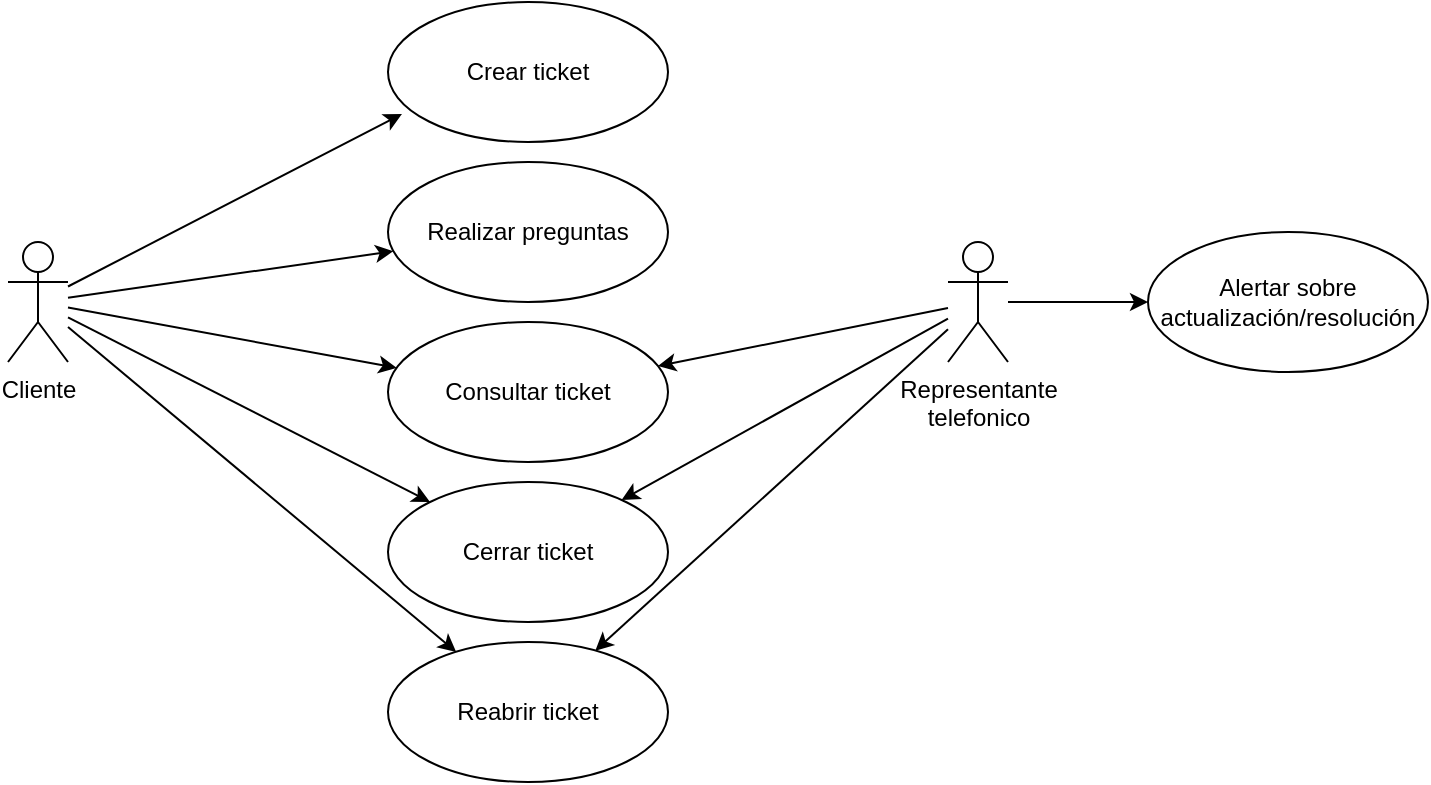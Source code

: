 <mxfile version="20.5.3" type="google" pages="11"><diagram id="V1bQrImicjMlQ87VONtN" name="casos-de-uso"><mxGraphModel grid="1" page="1" gridSize="10" guides="1" tooltips="1" connect="1" arrows="1" fold="1" pageScale="1" pageWidth="850" pageHeight="1100" math="0" shadow="0"><root><mxCell id="0"/><mxCell id="1" parent="0"/><mxCell id="ilpXQZHtRwfrqx1F4quK-12" style="rounded=0;orthogonalLoop=1;jettySize=auto;html=1;entryX=0.05;entryY=0.8;entryDx=0;entryDy=0;entryPerimeter=0;" edge="1" parent="1" source="ilpXQZHtRwfrqx1F4quK-1" target="ilpXQZHtRwfrqx1F4quK-4"><mxGeometry relative="1" as="geometry"/></mxCell><mxCell id="ilpXQZHtRwfrqx1F4quK-13" style="edgeStyle=none;rounded=0;orthogonalLoop=1;jettySize=auto;html=1;" edge="1" parent="1" source="ilpXQZHtRwfrqx1F4quK-1" target="ilpXQZHtRwfrqx1F4quK-5"><mxGeometry relative="1" as="geometry"/></mxCell><mxCell id="ilpXQZHtRwfrqx1F4quK-14" style="edgeStyle=none;rounded=0;orthogonalLoop=1;jettySize=auto;html=1;" edge="1" parent="1" source="ilpXQZHtRwfrqx1F4quK-1" target="ilpXQZHtRwfrqx1F4quK-9"><mxGeometry relative="1" as="geometry"/></mxCell><mxCell id="ilpXQZHtRwfrqx1F4quK-15" style="edgeStyle=none;rounded=0;orthogonalLoop=1;jettySize=auto;html=1;" edge="1" parent="1" source="ilpXQZHtRwfrqx1F4quK-1" target="ilpXQZHtRwfrqx1F4quK-7"><mxGeometry relative="1" as="geometry"/></mxCell><mxCell id="ilpXQZHtRwfrqx1F4quK-16" style="edgeStyle=none;rounded=0;orthogonalLoop=1;jettySize=auto;html=1;" edge="1" parent="1" source="ilpXQZHtRwfrqx1F4quK-1" target="ilpXQZHtRwfrqx1F4quK-8"><mxGeometry relative="1" as="geometry"/></mxCell><mxCell id="ilpXQZHtRwfrqx1F4quK-1" value="Cliente" style="shape=umlActor;verticalLabelPosition=bottom;verticalAlign=top;html=1;" vertex="1" parent="1"><mxGeometry x="50" y="160" width="30" height="60" as="geometry"/></mxCell><mxCell id="ilpXQZHtRwfrqx1F4quK-17" style="edgeStyle=none;rounded=0;orthogonalLoop=1;jettySize=auto;html=1;" edge="1" parent="1" source="ilpXQZHtRwfrqx1F4quK-2" target="ilpXQZHtRwfrqx1F4quK-5"><mxGeometry relative="1" as="geometry"/></mxCell><mxCell id="ilpXQZHtRwfrqx1F4quK-18" style="edgeStyle=none;rounded=0;orthogonalLoop=1;jettySize=auto;html=1;" edge="1" parent="1" source="ilpXQZHtRwfrqx1F4quK-2" target="ilpXQZHtRwfrqx1F4quK-7"><mxGeometry relative="1" as="geometry"/></mxCell><mxCell id="ilpXQZHtRwfrqx1F4quK-19" style="edgeStyle=none;rounded=0;orthogonalLoop=1;jettySize=auto;html=1;" edge="1" parent="1" source="ilpXQZHtRwfrqx1F4quK-2" target="ilpXQZHtRwfrqx1F4quK-8"><mxGeometry relative="1" as="geometry"/></mxCell><mxCell id="ilpXQZHtRwfrqx1F4quK-20" style="edgeStyle=none;rounded=0;orthogonalLoop=1;jettySize=auto;html=1;" edge="1" parent="1" source="ilpXQZHtRwfrqx1F4quK-2" target="ilpXQZHtRwfrqx1F4quK-6"><mxGeometry relative="1" as="geometry"/></mxCell><mxCell id="ilpXQZHtRwfrqx1F4quK-2" value="Representante &lt;br&gt;telefonico" style="shape=umlActor;verticalLabelPosition=bottom;verticalAlign=top;html=1;fillColor=default;labelBackgroundColor=none;" vertex="1" parent="1"><mxGeometry x="520" y="160" width="30" height="60" as="geometry"/></mxCell><mxCell id="ilpXQZHtRwfrqx1F4quK-4" value="Crear ticket" style="ellipse;whiteSpace=wrap;html=1;" vertex="1" parent="1"><mxGeometry x="240" y="40" width="140" height="70" as="geometry"/></mxCell><mxCell id="ilpXQZHtRwfrqx1F4quK-5" value="Consultar ticket" style="ellipse;whiteSpace=wrap;html=1;" vertex="1" parent="1"><mxGeometry x="240" y="200" width="140" height="70" as="geometry"/></mxCell><mxCell id="ilpXQZHtRwfrqx1F4quK-6" value="Alertar sobre actualización/resolución" style="ellipse;whiteSpace=wrap;html=1;" vertex="1" parent="1"><mxGeometry x="620" y="155" width="140" height="70" as="geometry"/></mxCell><mxCell id="ilpXQZHtRwfrqx1F4quK-7" value="Cerrar ticket" style="ellipse;whiteSpace=wrap;html=1;" vertex="1" parent="1"><mxGeometry x="240" y="280" width="140" height="70" as="geometry"/></mxCell><mxCell id="ilpXQZHtRwfrqx1F4quK-8" value="Reabrir ticket" style="ellipse;whiteSpace=wrap;html=1;" vertex="1" parent="1"><mxGeometry x="240" y="360" width="140" height="70" as="geometry"/></mxCell><mxCell id="ilpXQZHtRwfrqx1F4quK-9" value="Realizar preguntas" style="ellipse;whiteSpace=wrap;html=1;" vertex="1" parent="1"><mxGeometry x="240" y="120" width="140" height="70" as="geometry"/></mxCell></root></mxGraphModel></diagram><diagram name="Clases" id="QfH5KP_5Tt2nUfi1IhbW"><mxGraphModel grid="1" page="1" gridSize="10" guides="1" tooltips="1" connect="1" arrows="1" fold="1" pageScale="1" pageWidth="900" pageHeight="300" math="0" shadow="0"><root><mxCell id="7Mc8PxDW8yBijA83BFZK-0"/><mxCell id="7Mc8PxDW8yBijA83BFZK-1" parent="7Mc8PxDW8yBijA83BFZK-0"/><mxCell id="7Mc8PxDW8yBijA83BFZK-3" value="Client" style="swimlane;fontStyle=1;align=center;verticalAlign=top;childLayout=stackLayout;horizontal=1;startSize=26;horizontalStack=0;resizeParent=1;resizeParentMax=0;resizeLast=0;collapsible=1;marginBottom=0;labelBackgroundColor=none;fillColor=default;" vertex="1" parent="7Mc8PxDW8yBijA83BFZK-1"><mxGeometry x="-240" y="400" width="170" height="200" as="geometry"/></mxCell><mxCell id="7Mc8PxDW8yBijA83BFZK-4" value="-id: unsigned int&#10;-name: String&#10;-surname: String" style="text;strokeColor=none;fillColor=none;align=left;verticalAlign=top;spacingLeft=4;spacingRight=4;overflow=hidden;rotatable=0;points=[[0,0.5],[1,0.5]];portConstraint=eastwest;labelBackgroundColor=none;" vertex="1" parent="7Mc8PxDW8yBijA83BFZK-3"><mxGeometry y="26" width="170" height="54" as="geometry"/></mxCell><mxCell id="7Mc8PxDW8yBijA83BFZK-6" value="" style="line;strokeWidth=1;fillColor=none;align=left;verticalAlign=middle;spacingTop=-1;spacingLeft=3;spacingRight=3;rotatable=0;labelPosition=right;points=[];portConstraint=eastwest;labelBackgroundColor=none;" vertex="1" parent="7Mc8PxDW8yBijA83BFZK-3"><mxGeometry y="80" width="170" height="8" as="geometry"/></mxCell><mxCell id="7Mc8PxDW8yBijA83BFZK-7" value="+getId(): unsigned int&#10;+setId(id): void&#10;+getName(): String&#10;setName(string): void&#10;+getSurname(): String&#10;setSurname(string): void" style="text;strokeColor=none;fillColor=none;align=left;verticalAlign=top;spacingLeft=4;spacingRight=4;overflow=hidden;rotatable=0;points=[[0,0.5],[1,0.5]];portConstraint=eastwest;labelBackgroundColor=none;" vertex="1" parent="7Mc8PxDW8yBijA83BFZK-3"><mxGeometry y="88" width="170" height="112" as="geometry"/></mxCell><mxCell id="7Mc8PxDW8yBijA83BFZK-41" value="TicketSystemMenu" style="swimlane;fontStyle=1;align=center;verticalAlign=top;childLayout=stackLayout;horizontal=1;startSize=26;horizontalStack=0;resizeParent=1;resizeParentMax=0;resizeLast=0;collapsible=1;marginBottom=0;labelBackgroundColor=none;fillColor=default;" vertex="1" parent="7Mc8PxDW8yBijA83BFZK-1"><mxGeometry x="110" y="-210" width="180" height="34" as="geometry"/></mxCell><mxCell id="7Mc8PxDW8yBijA83BFZK-42" value="" style="line;strokeWidth=1;fillColor=none;align=left;verticalAlign=middle;spacingTop=-1;spacingLeft=3;spacingRight=3;rotatable=0;labelPosition=right;points=[];portConstraint=eastwest;labelBackgroundColor=none;" vertex="1" parent="7Mc8PxDW8yBijA83BFZK-41"><mxGeometry y="26" width="180" height="8" as="geometry"/></mxCell><mxCell id="7Mc8PxDW8yBijA83BFZK-47" value="Ticket" style="swimlane;fontStyle=1;align=center;verticalAlign=top;childLayout=stackLayout;horizontal=1;startSize=26;horizontalStack=0;resizeParent=1;resizeParentMax=0;resizeLast=0;collapsible=1;marginBottom=0;labelBackgroundColor=none;fillColor=default;" vertex="1" parent="7Mc8PxDW8yBijA83BFZK-1"><mxGeometry x="140" y="330" width="260" height="320" as="geometry"/></mxCell><mxCell id="7Mc8PxDW8yBijA83BFZK-48" value="- id: unsigned int&#10;- message: String&#10;- client: Client&#10;- manager: Manager&#10;-messageCollection: vector&lt;string&gt;&#10;- status: String&#10;" style="text;strokeColor=none;fillColor=none;align=left;verticalAlign=top;spacingLeft=4;spacingRight=4;overflow=hidden;rotatable=0;points=[[0,0.5],[1,0.5]];portConstraint=eastwest;labelBackgroundColor=none;" vertex="1" parent="7Mc8PxDW8yBijA83BFZK-47"><mxGeometry y="26" width="260" height="94" as="geometry"/></mxCell><mxCell id="7Mc8PxDW8yBijA83BFZK-50" value="" style="line;strokeWidth=1;fillColor=none;align=left;verticalAlign=middle;spacingTop=-1;spacingLeft=3;spacingRight=3;rotatable=0;labelPosition=right;points=[];portConstraint=eastwest;labelBackgroundColor=none;" vertex="1" parent="7Mc8PxDW8yBijA83BFZK-47"><mxGeometry y="120" width="260" height="8" as="geometry"/></mxCell><mxCell id="_uIpSuCCwNhM_yWLvN5m-14" value="+addMessageToCollection(string msg): bool&#10;+displayMessageCollection(): void&#10;+getId(): unsigned int&#10;+setId(id): void&#10;+getMessage(): String&#10;setMessage(string): void&#10;+getClient(): Client&#10;+setClient(Client): void&#10;+getManager(): Manager&#10;+setManager(Manager): void&#10;+getStatus(): String&#10;+setStatus(String): void" style="text;strokeColor=none;fillColor=none;align=left;verticalAlign=top;spacingLeft=4;spacingRight=4;overflow=hidden;rotatable=0;points=[[0,0.5],[1,0.5]];portConstraint=eastwest;labelBackgroundColor=none;" vertex="1" parent="7Mc8PxDW8yBijA83BFZK-47"><mxGeometry y="128" width="260" height="192" as="geometry"/></mxCell><mxCell id="7Mc8PxDW8yBijA83BFZK-58" value="&lt;div&gt;estados:&lt;/div&gt;&lt;div&gt;1-abierto&lt;/div&gt;&lt;div&gt;2-pendiente&lt;/div&gt;&lt;div&gt;3-cerrado&lt;/div&gt;&lt;div&gt;4-reabierto&lt;/div&gt;" style="shape=note;size=20;whiteSpace=wrap;html=1;labelBackgroundColor=none;fillColor=default;" vertex="1" parent="7Mc8PxDW8yBijA83BFZK-1"><mxGeometry x="280" y="660" width="90" height="100" as="geometry"/></mxCell><mxCell id="7Mc8PxDW8yBijA83BFZK-61" value="1" style="endArrow=open;html=1;endSize=12;startArrow=diamondThin;startSize=14;startFill=1;edgeStyle=orthogonalEdgeStyle;align=left;verticalAlign=bottom;rounded=0;dashed=1;strokeWidth=1;" edge="1" parent="7Mc8PxDW8yBijA83BFZK-1" source="7Mc8PxDW8yBijA83BFZK-41" target="4ZDicyIdiR6zZCSe_wQ_-21"><mxGeometry x="-1" y="3" relative="1" as="geometry"><mxPoint x="340" y="-150" as="sourcePoint"/><mxPoint x="440" y="-77" as="targetPoint"/></mxGeometry></mxCell><mxCell id="7Mc8PxDW8yBijA83BFZK-62" value="TicketController" style="swimlane;fontStyle=1;align=center;verticalAlign=top;childLayout=stackLayout;horizontal=1;startSize=26;horizontalStack=0;resizeParent=1;resizeParentMax=0;resizeLast=0;collapsible=1;marginBottom=0;labelBackgroundColor=none;fillColor=default;" vertex="1" parent="7Mc8PxDW8yBijA83BFZK-1"><mxGeometry x="90" y="30" width="320" height="240" as="geometry"/></mxCell><mxCell id="7Mc8PxDW8yBijA83BFZK-63" value="Ticket[] ticketCollection" style="text;strokeColor=none;fillColor=none;align=left;verticalAlign=top;spacingLeft=4;spacingRight=4;overflow=hidden;rotatable=0;points=[[0,0.5],[1,0.5]];portConstraint=eastwest;labelBackgroundColor=none;" vertex="1" parent="7Mc8PxDW8yBijA83BFZK-62"><mxGeometry y="26" width="320" height="26" as="geometry"/></mxCell><mxCell id="7Mc8PxDW8yBijA83BFZK-64" value="" style="line;strokeWidth=1;fillColor=none;align=left;verticalAlign=middle;spacingTop=-1;spacingLeft=3;spacingRight=3;rotatable=0;labelPosition=right;points=[];portConstraint=eastwest;labelBackgroundColor=none;" vertex="1" parent="7Mc8PxDW8yBijA83BFZK-62"><mxGeometry y="52" width="320" height="8" as="geometry"/></mxCell><mxCell id="_uIpSuCCwNhM_yWLvN5m-1" value="+createTicket(id, message, client, manager): void&#10;+addTicketToCollection(Ticket): bool&#10;+findTicket(id): int&#10;+updateTicket(id, message): void&#10;+deleteTicket(id): bool&#10;+closeTicket(unsigned int id): bool&#10;+reOpenTicket(unsigned int id): bool&#10;+showTicketHistory(unsigned int id): void&#10;+displayAllTickets(unsigned int id): void&#10;+displayClientTicketsById(id): void&#10;+displayManagerTicketsById(id): void" style="text;strokeColor=none;fillColor=none;align=left;verticalAlign=top;spacingLeft=4;spacingRight=4;overflow=hidden;rotatable=0;points=[[0,0.5],[1,0.5]];portConstraint=eastwest;labelBackgroundColor=none;" vertex="1" parent="7Mc8PxDW8yBijA83BFZK-62"><mxGeometry y="60" width="320" height="180" as="geometry"/></mxCell><mxCell id="7Mc8PxDW8yBijA83BFZK-66" value="1" style="endArrow=open;html=1;endSize=12;startArrow=diamondThin;startSize=14;startFill=1;edgeStyle=orthogonalEdgeStyle;align=left;verticalAlign=bottom;rounded=0;dashed=1;strokeWidth=1;" edge="1" parent="7Mc8PxDW8yBijA83BFZK-1" source="7Mc8PxDW8yBijA83BFZK-41" target="7Mc8PxDW8yBijA83BFZK-62"><mxGeometry x="-1" y="3" relative="1" as="geometry"><mxPoint x="30" y="-79.997" as="sourcePoint"/><mxPoint x="150" y="-53.997" as="targetPoint"/><Array as="points"><mxPoint x="210" y="-60"/><mxPoint x="210" y="-60"/></Array></mxGeometry></mxCell><mxCell id="6jDuOVF8qvE_qTxIA94S-0" value="Manager" style="swimlane;fontStyle=1;align=center;verticalAlign=top;childLayout=stackLayout;horizontal=1;startSize=26;horizontalStack=0;resizeParent=1;resizeParentMax=0;resizeLast=0;collapsible=1;marginBottom=0;labelBackgroundColor=none;fillColor=default;" vertex="1" parent="7Mc8PxDW8yBijA83BFZK-1"><mxGeometry x="545" y="400" width="170" height="200" as="geometry"/></mxCell><mxCell id="6jDuOVF8qvE_qTxIA94S-1" value="-id: unsigned int&#10;-name: String&#10;-role: String" style="text;strokeColor=none;fillColor=none;align=left;verticalAlign=top;spacingLeft=4;spacingRight=4;overflow=hidden;rotatable=0;points=[[0,0.5],[1,0.5]];portConstraint=eastwest;labelBackgroundColor=none;" vertex="1" parent="6jDuOVF8qvE_qTxIA94S-0"><mxGeometry y="26" width="170" height="54" as="geometry"/></mxCell><mxCell id="6jDuOVF8qvE_qTxIA94S-2" value="" style="line;strokeWidth=1;fillColor=none;align=left;verticalAlign=middle;spacingTop=-1;spacingLeft=3;spacingRight=3;rotatable=0;labelPosition=right;points=[];portConstraint=eastwest;labelBackgroundColor=none;" vertex="1" parent="6jDuOVF8qvE_qTxIA94S-0"><mxGeometry y="80" width="170" height="8" as="geometry"/></mxCell><mxCell id="6jDuOVF8qvE_qTxIA94S-3" value="+getId(): unsigned int&#10;+setId(id): void&#10;+getName(): String&#10;setName(string): void&#10;+getRole(): String&#10;setRole(string): void" style="text;strokeColor=none;fillColor=none;align=left;verticalAlign=top;spacingLeft=4;spacingRight=4;overflow=hidden;rotatable=0;points=[[0,0.5],[1,0.5]];portConstraint=eastwest;labelBackgroundColor=none;" vertex="1" parent="6jDuOVF8qvE_qTxIA94S-0"><mxGeometry y="88" width="170" height="112" as="geometry"/></mxCell><mxCell id="4ZDicyIdiR6zZCSe_wQ_-9" value="ClientController" style="swimlane;fontStyle=1;align=center;verticalAlign=top;childLayout=stackLayout;horizontal=1;startSize=26;horizontalStack=0;resizeParent=1;resizeParentMax=0;resizeLast=0;collapsible=1;marginBottom=0;labelBackgroundColor=none;fillColor=default;" vertex="1" parent="7Mc8PxDW8yBijA83BFZK-1"><mxGeometry x="-310" y="30" width="320" height="200" as="geometry"/></mxCell><mxCell id="4ZDicyIdiR6zZCSe_wQ_-10" value="clientCollection: Client[ ]" style="text;strokeColor=none;fillColor=none;align=left;verticalAlign=top;spacingLeft=4;spacingRight=4;overflow=hidden;rotatable=0;points=[[0,0.5],[1,0.5]];portConstraint=eastwest;labelBackgroundColor=none;" vertex="1" parent="4ZDicyIdiR6zZCSe_wQ_-9"><mxGeometry y="26" width="320" height="26" as="geometry"/></mxCell><mxCell id="4ZDicyIdiR6zZCSe_wQ_-11" value="" style="line;strokeWidth=1;fillColor=none;align=left;verticalAlign=middle;spacingTop=-1;spacingLeft=3;spacingRight=3;rotatable=0;labelPosition=right;points=[];portConstraint=eastwest;labelBackgroundColor=none;" vertex="1" parent="4ZDicyIdiR6zZCSe_wQ_-9"><mxGeometry y="52" width="320" height="8" as="geometry"/></mxCell><mxCell id="4ZDicyIdiR6zZCSe_wQ_-12" value="+createClient(id, name, surname): void&#10;+addClientToCollection(Client): bool&#10;+findClient(id): int&#10;+void updateClient(id, name, surname)&#10;+bool deleteClient(id)&#10;+getClientObject(id): Client&#10;+displayClients(): void&#10;+writeFile(): void&#10;+readFile(): void" style="text;strokeColor=none;fillColor=none;align=left;verticalAlign=top;spacingLeft=4;spacingRight=4;overflow=hidden;rotatable=0;points=[[0,0.5],[1,0.5]];portConstraint=eastwest;labelBackgroundColor=none;" vertex="1" parent="4ZDicyIdiR6zZCSe_wQ_-9"><mxGeometry y="60" width="320" height="140" as="geometry"/></mxCell><mxCell id="4ZDicyIdiR6zZCSe_wQ_-21" value="ManagerController" style="swimlane;fontStyle=1;align=center;verticalAlign=top;childLayout=stackLayout;horizontal=1;startSize=26;horizontalStack=0;resizeParent=1;resizeParentMax=0;resizeLast=0;collapsible=1;marginBottom=0;labelBackgroundColor=none;fillColor=default;" vertex="1" parent="7Mc8PxDW8yBijA83BFZK-1"><mxGeometry x="470" y="30" width="320" height="200" as="geometry"/></mxCell><mxCell id="4ZDicyIdiR6zZCSe_wQ_-22" value="managerCollection: Manager[ ]" style="text;strokeColor=none;fillColor=none;align=left;verticalAlign=top;spacingLeft=4;spacingRight=4;overflow=hidden;rotatable=0;points=[[0,0.5],[1,0.5]];portConstraint=eastwest;labelBackgroundColor=none;" vertex="1" parent="4ZDicyIdiR6zZCSe_wQ_-21"><mxGeometry y="26" width="320" height="26" as="geometry"/></mxCell><mxCell id="4ZDicyIdiR6zZCSe_wQ_-23" value="" style="line;strokeWidth=1;fillColor=none;align=left;verticalAlign=middle;spacingTop=-1;spacingLeft=3;spacingRight=3;rotatable=0;labelPosition=right;points=[];portConstraint=eastwest;labelBackgroundColor=none;" vertex="1" parent="4ZDicyIdiR6zZCSe_wQ_-21"><mxGeometry y="52" width="320" height="8" as="geometry"/></mxCell><mxCell id="4ZDicyIdiR6zZCSe_wQ_-24" value="+createManager(id, name, role): void&#10;+addManagerToCollection(Manager): bool&#10;+findManager(id): int&#10;+void updateManager(id, name, role)&#10;+bool deleteManager(id)&#10;+getManagerObject(id): Manager&#10;+displayManager(): void&#10;+writeFile(): void&#10;+readFile(): void" style="text;strokeColor=none;fillColor=none;align=left;verticalAlign=top;spacingLeft=4;spacingRight=4;overflow=hidden;rotatable=0;points=[[0,0.5],[1,0.5]];portConstraint=eastwest;labelBackgroundColor=none;" vertex="1" parent="4ZDicyIdiR6zZCSe_wQ_-21"><mxGeometry y="60" width="320" height="140" as="geometry"/></mxCell><mxCell id="4ZDicyIdiR6zZCSe_wQ_-27" value="1" style="endArrow=open;html=1;endSize=12;startArrow=diamondThin;startSize=14;startFill=0;edgeStyle=orthogonalEdgeStyle;align=left;verticalAlign=bottom;rounded=0;" edge="1" parent="7Mc8PxDW8yBijA83BFZK-1" source="4ZDicyIdiR6zZCSe_wQ_-9" target="7Mc8PxDW8yBijA83BFZK-3"><mxGeometry x="-1" y="3" relative="1" as="geometry"><mxPoint x="40" y="210" as="sourcePoint"/><mxPoint x="200" y="210" as="targetPoint"/><Array as="points"><mxPoint x="-150" y="380"/><mxPoint x="-155" y="380"/></Array></mxGeometry></mxCell><mxCell id="4ZDicyIdiR6zZCSe_wQ_-28" value="1" style="endArrow=open;html=1;endSize=12;startArrow=diamondThin;startSize=14;startFill=0;edgeStyle=orthogonalEdgeStyle;align=left;verticalAlign=bottom;rounded=0;" edge="1" parent="7Mc8PxDW8yBijA83BFZK-1" source="7Mc8PxDW8yBijA83BFZK-62" target="7Mc8PxDW8yBijA83BFZK-47"><mxGeometry x="-1" y="3" relative="1" as="geometry"><mxPoint x="-140" y="80" as="sourcePoint"/><mxPoint x="20" y="80" as="targetPoint"/></mxGeometry></mxCell><mxCell id="4ZDicyIdiR6zZCSe_wQ_-29" value="1" style="endArrow=open;html=1;endSize=12;startArrow=diamondThin;startSize=14;startFill=0;edgeStyle=orthogonalEdgeStyle;align=left;verticalAlign=bottom;rounded=0;" edge="1" parent="7Mc8PxDW8yBijA83BFZK-1" source="4ZDicyIdiR6zZCSe_wQ_-21" target="6jDuOVF8qvE_qTxIA94S-0"><mxGeometry x="-1" y="3" relative="1" as="geometry"><mxPoint x="540" y="240" as="sourcePoint"/><mxPoint x="700" y="240" as="targetPoint"/></mxGeometry></mxCell><mxCell id="4ZDicyIdiR6zZCSe_wQ_-30" value="1" style="endArrow=open;html=1;endSize=12;startArrow=diamondThin;startSize=14;startFill=1;edgeStyle=orthogonalEdgeStyle;align=left;verticalAlign=bottom;rounded=0;dashed=1;strokeWidth=1;" edge="1" parent="7Mc8PxDW8yBijA83BFZK-1" source="7Mc8PxDW8yBijA83BFZK-41" target="4ZDicyIdiR6zZCSe_wQ_-9"><mxGeometry x="-1" y="3" relative="1" as="geometry"><mxPoint x="380" y="-208" as="sourcePoint"/><mxPoint x="130" y="-40" as="targetPoint"/><Array as="points"/></mxGeometry></mxCell><mxCell id="4ZDicyIdiR6zZCSe_wQ_-31" value="1" style="endArrow=open;html=1;endSize=12;startArrow=diamondThin;startSize=14;startFill=0;edgeStyle=orthogonalEdgeStyle;align=left;verticalAlign=bottom;rounded=0;" edge="1" parent="7Mc8PxDW8yBijA83BFZK-1" source="7Mc8PxDW8yBijA83BFZK-47" target="7Mc8PxDW8yBijA83BFZK-3"><mxGeometry x="-1" y="3" relative="1" as="geometry"><mxPoint x="-60" y="300" as="sourcePoint"/><mxPoint x="100" y="300" as="targetPoint"/></mxGeometry></mxCell><mxCell id="4ZDicyIdiR6zZCSe_wQ_-32" value="1" style="endArrow=open;html=1;endSize=12;startArrow=diamondThin;startSize=14;startFill=0;edgeStyle=orthogonalEdgeStyle;align=left;verticalAlign=bottom;rounded=0;" edge="1" parent="7Mc8PxDW8yBijA83BFZK-1" source="7Mc8PxDW8yBijA83BFZK-47" target="6jDuOVF8qvE_qTxIA94S-0"><mxGeometry x="-1" y="3" relative="1" as="geometry"><mxPoint x="-10" y="260" as="sourcePoint"/><mxPoint x="150" y="260" as="targetPoint"/></mxGeometry></mxCell></root></mxGraphModel></diagram><diagram id="yqcq2KOR7Wz7Mgc9tUjG" name="secuencia_(1)abrir-ticket"><mxGraphModel grid="1" page="1" gridSize="10" guides="1" tooltips="1" connect="1" arrows="1" fold="1" pageScale="1" pageWidth="200" pageHeight="300" math="0" shadow="0"><root><mxCell id="0"/><mxCell id="1" parent="0"/><mxCell id="kWQ1oFRQbe95ueOLbqx2-2" value="TC::TicketController" style="shape=umlLifeline;perimeter=lifelinePerimeter;whiteSpace=wrap;html=1;container=1;collapsible=0;recursiveResize=0;outlineConnect=0;labelBackgroundColor=none;fillColor=default;" vertex="1" parent="1"><mxGeometry x="90" y="10" width="250" height="230" as="geometry"/></mxCell><mxCell id="GC2p4nsEsbw7M3R1v7Uu-1" value="" style="html=1;points=[];perimeter=orthogonalPerimeter;labelBackgroundColor=none;fillColor=default;" vertex="1" parent="kWQ1oFRQbe95ueOLbqx2-2"><mxGeometry x="120" y="50" width="10" height="160" as="geometry"/></mxCell><mxCell id="GC2p4nsEsbw7M3R1v7Uu-7" style="edgeStyle=orthogonalEdgeStyle;rounded=0;orthogonalLoop=1;jettySize=auto;html=1;endArrow=blockThin;endFill=1;endSize=6;" edge="1" parent="kWQ1oFRQbe95ueOLbqx2-2" source="GC2p4nsEsbw7M3R1v7Uu-1" target="GC2p4nsEsbw7M3R1v7Uu-1"><mxGeometry relative="1" as="geometry"><mxPoint x="85" y="136" as="sourcePoint"/><mxPoint x="85" y="156" as="targetPoint"/><Array as="points"><mxPoint x="150" y="190"/><mxPoint x="150" y="200"/></Array></mxGeometry></mxCell><mxCell id="GC2p4nsEsbw7M3R1v7Uu-6" value="make_shared&amp;lt;Ticket&amp;gt;" style="text;html=1;align=center;verticalAlign=middle;resizable=0;points=[];autosize=1;strokeColor=none;fillColor=none;" vertex="1" parent="kWQ1oFRQbe95ueOLbqx2-2"><mxGeometry x="160" y="80" width="140" height="30" as="geometry"/></mxCell><mxCell id="GC2p4nsEsbw7M3R1v7Uu-8" value="addTicketToCollection(ticket)" style="text;html=1;align=center;verticalAlign=middle;resizable=0;points=[];autosize=1;strokeColor=none;fillColor=none;" vertex="1" parent="kWQ1oFRQbe95ueOLbqx2-2"><mxGeometry x="120" y="170" width="180" height="30" as="geometry"/></mxCell><mxCell id="kWQ1oFRQbe95ueOLbqx2-5" value="ticket::Ticket" style="shape=umlLifeline;perimeter=lifelinePerimeter;whiteSpace=wrap;html=1;container=1;collapsible=0;recursiveResize=0;outlineConnect=0;labelBackgroundColor=none;fillColor=default;" vertex="1" parent="1"><mxGeometry x="380" y="10" width="100" height="230" as="geometry"/></mxCell><mxCell id="GC2p4nsEsbw7M3R1v7Uu-4" value="" style="html=1;points=[];perimeter=orthogonalPerimeter;labelBackgroundColor=none;fillColor=default;" vertex="1" parent="kWQ1oFRQbe95ueOLbqx2-5"><mxGeometry x="45" y="60" width="10" height="90" as="geometry"/></mxCell><mxCell id="GC2p4nsEsbw7M3R1v7Uu-9" value="ticket" style="html=1;verticalAlign=bottom;startArrow=oval;startFill=1;endArrow=block;startSize=8;rounded=0;" edge="1" parent="kWQ1oFRQbe95ueOLbqx2-5"><mxGeometry width="60" relative="1" as="geometry"><mxPoint x="45" y="140" as="sourcePoint"/><mxPoint x="-15" y="140" as="targetPoint"/></mxGeometry></mxCell><mxCell id="jzfdhn8D3v6JCPWrCbNJ-1" value="GUI::Menu" style="shape=umlLifeline;perimeter=lifelinePerimeter;whiteSpace=wrap;html=1;container=1;collapsible=0;recursiveResize=0;outlineConnect=0;labelBackgroundColor=none;fillColor=default;" vertex="1" parent="1"><mxGeometry x="-170" y="10" width="210" height="230" as="geometry"/></mxCell><mxCell id="jzfdhn8D3v6JCPWrCbNJ-2" value="" style="html=1;points=[];perimeter=orthogonalPerimeter;labelBackgroundColor=none;fillColor=default;" vertex="1" parent="jzfdhn8D3v6JCPWrCbNJ-1"><mxGeometry x="100" y="50" width="10" height="80" as="geometry"/></mxCell><mxCell id="QHatSzIYu0d14PrrL-fQ-8" value="create ticket" style="text;html=1;align=center;verticalAlign=middle;resizable=0;points=[];autosize=1;strokeColor=none;fillColor=none;" vertex="1" parent="jzfdhn8D3v6JCPWrCbNJ-1"><mxGeometry x="-10" y="65" width="90" height="30" as="geometry"/></mxCell><mxCell id="QeVdSPZClj7YAhw9gZq6-1" value="crear ticket( solo cliente)" style="shape=note;size=20;whiteSpace=wrap;html=1;labelBackgroundColor=none;fillColor=default;" vertex="1" parent="1"><mxGeometry x="-370" y="80" width="110" height="56" as="geometry"/></mxCell><mxCell id="QHatSzIYu0d14PrrL-fQ-4" value="" style="shape=umlLifeline;participant=umlActor;perimeter=lifelinePerimeter;whiteSpace=wrap;html=1;container=1;collapsible=0;recursiveResize=0;verticalAlign=top;spacingTop=36;outlineConnect=0;" vertex="1" parent="1"><mxGeometry x="-230" y="10" width="20" height="230" as="geometry"/></mxCell><mxCell id="QHatSzIYu0d14PrrL-fQ-6" value="" style="html=1;points=[];perimeter=orthogonalPerimeter;labelBackgroundColor=none;fillColor=default;" vertex="1" parent="QHatSzIYu0d14PrrL-fQ-4"><mxGeometry x="5" y="70" width="10" height="40" as="geometry"/></mxCell><mxCell id="QHatSzIYu0d14PrrL-fQ-5" value="cliente" style="text;html=1;align=center;verticalAlign=middle;resizable=0;points=[];autosize=1;strokeColor=none;fillColor=none;" vertex="1" parent="1"><mxGeometry x="-250" y="40" width="60" height="30" as="geometry"/></mxCell><mxCell id="QHatSzIYu0d14PrrL-fQ-7" style="edgeStyle=orthogonalEdgeStyle;rounded=0;orthogonalLoop=1;jettySize=auto;html=1;endArrow=blockThin;endFill=1;endSize=6;" edge="1" parent="1" source="QHatSzIYu0d14PrrL-fQ-6" target="jzfdhn8D3v6JCPWrCbNJ-2"><mxGeometry relative="1" as="geometry"><mxPoint x="-100" y="130" as="targetPoint"/></mxGeometry></mxCell><mxCell id="GC2p4nsEsbw7M3R1v7Uu-2" style="edgeStyle=orthogonalEdgeStyle;rounded=0;orthogonalLoop=1;jettySize=auto;html=1;endArrow=blockThin;endFill=1;endSize=6;" edge="1" parent="1" target="GC2p4nsEsbw7M3R1v7Uu-1"><mxGeometry relative="1" as="geometry"><mxPoint x="-60" y="109" as="sourcePoint"/><mxPoint x="165" y="109" as="targetPoint"/><Array as="points"><mxPoint x="120" y="109"/><mxPoint x="120" y="109"/></Array></mxGeometry></mxCell><mxCell id="GC2p4nsEsbw7M3R1v7Uu-3" value="createTicket(id, msg, client, manager)" style="text;html=1;align=center;verticalAlign=middle;resizable=0;points=[];autosize=1;strokeColor=none;fillColor=none;" vertex="1" parent="1"><mxGeometry x="-60" y="80" width="220" height="30" as="geometry"/></mxCell><mxCell id="GC2p4nsEsbw7M3R1v7Uu-5" style="edgeStyle=orthogonalEdgeStyle;rounded=0;orthogonalLoop=1;jettySize=auto;html=1;endArrow=blockThin;endFill=1;endSize=6;" edge="1" parent="1" source="GC2p4nsEsbw7M3R1v7Uu-1" target="GC2p4nsEsbw7M3R1v7Uu-4"><mxGeometry relative="1" as="geometry"><mxPoint x="250" y="120" as="sourcePoint"/><mxPoint x="400" y="120" as="targetPoint"/><Array as="points"><mxPoint x="360" y="120"/><mxPoint x="360" y="120"/></Array></mxGeometry></mxCell></root></mxGraphModel></diagram><diagram name="secuencia(2)actualizar-ticket(cliente_representante)" id="QiPqp1CAJ-RyopdDN6cC"><mxGraphModel grid="1" page="1" gridSize="10" guides="1" tooltips="1" connect="1" arrows="1" fold="1" pageScale="1" pageWidth="200" pageHeight="300" math="0" shadow="0"><root><mxCell id="uOVXOT_KCUrZgjLqoRZI-0"/><mxCell id="uOVXOT_KCUrZgjLqoRZI-1" parent="uOVXOT_KCUrZgjLqoRZI-0"/><mxCell id="uOVXOT_KCUrZgjLqoRZI-2" value="TC::TicketController" style="shape=umlLifeline;perimeter=lifelinePerimeter;whiteSpace=wrap;html=1;container=1;collapsible=0;recursiveResize=0;outlineConnect=0;labelBackgroundColor=none;fillColor=default;" parent="uOVXOT_KCUrZgjLqoRZI-1" vertex="1"><mxGeometry x="100" y="10" width="220" height="230" as="geometry"/></mxCell><mxCell id="uOVXOT_KCUrZgjLqoRZI-3" value="" style="html=1;points=[];perimeter=orthogonalPerimeter;labelBackgroundColor=none;fillColor=default;" parent="uOVXOT_KCUrZgjLqoRZI-2" vertex="1"><mxGeometry x="105" y="50" width="10" height="160" as="geometry"/></mxCell><mxCell id="uOVXOT_KCUrZgjLqoRZI-5" value="setMessage(msg)" style="text;html=1;align=center;verticalAlign=middle;resizable=0;points=[];autosize=1;strokeColor=none;fillColor=none;" parent="uOVXOT_KCUrZgjLqoRZI-2" vertex="1"><mxGeometry x="165" y="80" width="120" height="30" as="geometry"/></mxCell><mxCell id="4227yY9CX2MoncMjR3TO-0" value="setStatus(&quot;pendiente&quot;)" style="text;html=1;align=center;verticalAlign=middle;resizable=0;points=[];autosize=1;strokeColor=none;fillColor=none;" vertex="1" parent="uOVXOT_KCUrZgjLqoRZI-2"><mxGeometry x="165" y="113.83" width="140" height="30" as="geometry"/></mxCell><mxCell id="uOVXOT_KCUrZgjLqoRZI-7" value="ticket::Ticket" style="shape=umlLifeline;perimeter=lifelinePerimeter;whiteSpace=wrap;html=1;container=1;collapsible=0;recursiveResize=0;outlineConnect=0;labelBackgroundColor=none;fillColor=default;" parent="uOVXOT_KCUrZgjLqoRZI-1" vertex="1"><mxGeometry x="360" y="10" width="100" height="230" as="geometry"/></mxCell><mxCell id="uOVXOT_KCUrZgjLqoRZI-8" value="" style="html=1;points=[];perimeter=orthogonalPerimeter;labelBackgroundColor=none;fillColor=default;" parent="uOVXOT_KCUrZgjLqoRZI-7" vertex="1"><mxGeometry x="45" y="60" width="10" height="140" as="geometry"/></mxCell><mxCell id="uOVXOT_KCUrZgjLqoRZI-10" value="GUI::Menu" style="shape=umlLifeline;perimeter=lifelinePerimeter;whiteSpace=wrap;html=1;container=1;collapsible=0;recursiveResize=0;outlineConnect=0;labelBackgroundColor=none;fillColor=default;" parent="uOVXOT_KCUrZgjLqoRZI-1" vertex="1"><mxGeometry x="-170" y="10" width="210" height="230" as="geometry"/></mxCell><mxCell id="uOVXOT_KCUrZgjLqoRZI-11" value="" style="html=1;points=[];perimeter=orthogonalPerimeter;labelBackgroundColor=none;fillColor=default;" parent="uOVXOT_KCUrZgjLqoRZI-10" vertex="1"><mxGeometry x="100" y="50" width="10" height="80" as="geometry"/></mxCell><mxCell id="uOVXOT_KCUrZgjLqoRZI-12" value="actualizar ticket" style="text;html=1;align=center;verticalAlign=middle;resizable=0;points=[];autosize=1;strokeColor=none;fillColor=none;" parent="uOVXOT_KCUrZgjLqoRZI-10" vertex="1"><mxGeometry x="-20" y="65" width="110" height="30" as="geometry"/></mxCell><mxCell id="uOVXOT_KCUrZgjLqoRZI-13" value="actualizar ticket (cliente y representante)" style="shape=note;size=20;whiteSpace=wrap;html=1;labelBackgroundColor=none;fillColor=default;" parent="uOVXOT_KCUrZgjLqoRZI-1" vertex="1"><mxGeometry x="-380" y="40" width="110" height="56" as="geometry"/></mxCell><mxCell id="uOVXOT_KCUrZgjLqoRZI-14" value="" style="shape=umlLifeline;participant=umlActor;perimeter=lifelinePerimeter;whiteSpace=wrap;html=1;container=1;collapsible=0;recursiveResize=0;verticalAlign=top;spacingTop=36;outlineConnect=0;" parent="uOVXOT_KCUrZgjLqoRZI-1" vertex="1"><mxGeometry x="-230" y="10" width="20" height="230" as="geometry"/></mxCell><mxCell id="uOVXOT_KCUrZgjLqoRZI-15" value="" style="html=1;points=[];perimeter=orthogonalPerimeter;labelBackgroundColor=none;fillColor=default;" parent="uOVXOT_KCUrZgjLqoRZI-14" vertex="1"><mxGeometry x="5" y="70" width="10" height="40" as="geometry"/></mxCell><mxCell id="uOVXOT_KCUrZgjLqoRZI-16" value="cliente /&lt;br&gt;representante" style="text;html=1;align=center;verticalAlign=middle;resizable=0;points=[];autosize=1;strokeColor=none;fillColor=none;" parent="uOVXOT_KCUrZgjLqoRZI-1" vertex="1"><mxGeometry x="-270" y="35" width="100" height="40" as="geometry"/></mxCell><mxCell id="uOVXOT_KCUrZgjLqoRZI-17" style="edgeStyle=orthogonalEdgeStyle;rounded=0;orthogonalLoop=1;jettySize=auto;html=1;endArrow=blockThin;endFill=1;endSize=6;" parent="uOVXOT_KCUrZgjLqoRZI-1" source="uOVXOT_KCUrZgjLqoRZI-15" target="uOVXOT_KCUrZgjLqoRZI-11" edge="1"><mxGeometry relative="1" as="geometry"><mxPoint x="-100" y="130" as="targetPoint"/></mxGeometry></mxCell><mxCell id="uOVXOT_KCUrZgjLqoRZI-18" style="edgeStyle=orthogonalEdgeStyle;rounded=0;orthogonalLoop=1;jettySize=auto;html=1;endArrow=blockThin;endFill=1;endSize=6;" parent="uOVXOT_KCUrZgjLqoRZI-1" target="uOVXOT_KCUrZgjLqoRZI-2" edge="1"><mxGeometry relative="1" as="geometry"><mxPoint x="-60" y="109" as="sourcePoint"/><mxPoint x="220" y="109" as="targetPoint"/><Array as="points"><mxPoint x="50" y="109"/><mxPoint x="50" y="109"/></Array></mxGeometry></mxCell><mxCell id="uOVXOT_KCUrZgjLqoRZI-19" value="updateTicket(id, msg)" style="text;html=1;align=center;verticalAlign=middle;resizable=0;points=[];autosize=1;strokeColor=none;fillColor=none;" parent="uOVXOT_KCUrZgjLqoRZI-1" vertex="1"><mxGeometry x="-20" y="80" width="140" height="30" as="geometry"/></mxCell><mxCell id="uOVXOT_KCUrZgjLqoRZI-20" style="edgeStyle=orthogonalEdgeStyle;rounded=0;orthogonalLoop=1;jettySize=auto;html=1;endArrow=blockThin;endFill=1;endSize=6;" parent="uOVXOT_KCUrZgjLqoRZI-1" source="uOVXOT_KCUrZgjLqoRZI-3" target="uOVXOT_KCUrZgjLqoRZI-8" edge="1"><mxGeometry relative="1" as="geometry"><mxPoint x="250" y="120" as="sourcePoint"/><mxPoint x="400" y="120" as="targetPoint"/><Array as="points"><mxPoint x="360" y="120"/><mxPoint x="360" y="120"/></Array></mxGeometry></mxCell><mxCell id="4227yY9CX2MoncMjR3TO-1" style="edgeStyle=orthogonalEdgeStyle;rounded=0;orthogonalLoop=1;jettySize=auto;html=1;endArrow=blockThin;endFill=1;endSize=6;" edge="1" parent="uOVXOT_KCUrZgjLqoRZI-1" source="uOVXOT_KCUrZgjLqoRZI-3" target="uOVXOT_KCUrZgjLqoRZI-8"><mxGeometry relative="1" as="geometry"><mxPoint x="220" y="148" as="sourcePoint"/><mxPoint x="425" y="148" as="targetPoint"/><Array as="points"><mxPoint x="390" y="150"/><mxPoint x="390" y="150"/></Array></mxGeometry></mxCell></root></mxGraphModel></diagram><diagram name="secuencia(3)consultar-ticket(cliente)" id="ipaF6aAmw6vioRCjloGR"><mxGraphModel grid="1" page="1" gridSize="10" guides="1" tooltips="1" connect="1" arrows="1" fold="1" pageScale="1" pageWidth="200" pageHeight="300" math="0" shadow="0"><root><mxCell id="sTzsfZXgMgmOeLi59ym6-0"/><mxCell id="sTzsfZXgMgmOeLi59ym6-1" parent="sTzsfZXgMgmOeLi59ym6-0"/><mxCell id="sTzsfZXgMgmOeLi59ym6-2" value="TC::TicketController" style="shape=umlLifeline;perimeter=lifelinePerimeter;whiteSpace=wrap;html=1;container=1;collapsible=0;recursiveResize=0;outlineConnect=0;labelBackgroundColor=none;fillColor=default;" parent="sTzsfZXgMgmOeLi59ym6-1" vertex="1"><mxGeometry x="90" y="10" width="250" height="230" as="geometry"/></mxCell><mxCell id="sTzsfZXgMgmOeLi59ym6-3" value="" style="html=1;points=[];perimeter=orthogonalPerimeter;labelBackgroundColor=none;fillColor=default;" parent="sTzsfZXgMgmOeLi59ym6-2" vertex="1"><mxGeometry x="120" y="50" width="10" height="160" as="geometry"/></mxCell><mxCell id="OVqyjeaBIPcwPzE8eUXO-0" value="tickets" style="html=1;verticalAlign=bottom;startArrow=oval;startFill=1;endArrow=block;startSize=8;rounded=0;" edge="1" parent="sTzsfZXgMgmOeLi59ym6-2"><mxGeometry width="60" relative="1" as="geometry"><mxPoint x="120" y="129.79" as="sourcePoint"/><mxPoint x="60" y="129.79" as="targetPoint"/></mxGeometry></mxCell><mxCell id="sTzsfZXgMgmOeLi59ym6-8" value="GUI::Menu" style="shape=umlLifeline;perimeter=lifelinePerimeter;whiteSpace=wrap;html=1;container=1;collapsible=0;recursiveResize=0;outlineConnect=0;labelBackgroundColor=none;fillColor=default;" parent="sTzsfZXgMgmOeLi59ym6-1" vertex="1"><mxGeometry x="-170" y="10" width="210" height="230" as="geometry"/></mxCell><mxCell id="sTzsfZXgMgmOeLi59ym6-9" value="" style="html=1;points=[];perimeter=orthogonalPerimeter;labelBackgroundColor=none;fillColor=default;" parent="sTzsfZXgMgmOeLi59ym6-8" vertex="1"><mxGeometry x="100" y="50" width="10" height="110" as="geometry"/></mxCell><mxCell id="sTzsfZXgMgmOeLi59ym6-10" value="consultar tickets" style="text;html=1;align=center;verticalAlign=middle;resizable=0;points=[];autosize=1;strokeColor=none;fillColor=none;" parent="sTzsfZXgMgmOeLi59ym6-8" vertex="1"><mxGeometry x="-20" y="65" width="110" height="30" as="geometry"/></mxCell><mxCell id="OVqyjeaBIPcwPzE8eUXO-2" value="display tickets" style="text;html=1;align=center;verticalAlign=middle;resizable=0;points=[];autosize=1;strokeColor=none;fillColor=none;" vertex="1" parent="sTzsfZXgMgmOeLi59ym6-8"><mxGeometry x="-20" y="120" width="100" height="30" as="geometry"/></mxCell><mxCell id="sTzsfZXgMgmOeLi59ym6-11" value="consultar ticket (cliente)" style="shape=note;size=20;whiteSpace=wrap;html=1;labelBackgroundColor=none;fillColor=default;" parent="sTzsfZXgMgmOeLi59ym6-1" vertex="1"><mxGeometry x="-380" y="40" width="110" height="56" as="geometry"/></mxCell><mxCell id="sTzsfZXgMgmOeLi59ym6-12" value="" style="shape=umlLifeline;participant=umlActor;perimeter=lifelinePerimeter;whiteSpace=wrap;html=1;container=1;collapsible=0;recursiveResize=0;verticalAlign=top;spacingTop=36;outlineConnect=0;" parent="sTzsfZXgMgmOeLi59ym6-1" vertex="1"><mxGeometry x="-230" y="10" width="20" height="230" as="geometry"/></mxCell><mxCell id="sTzsfZXgMgmOeLi59ym6-13" value="" style="html=1;points=[];perimeter=orthogonalPerimeter;labelBackgroundColor=none;fillColor=default;" parent="sTzsfZXgMgmOeLi59ym6-12" vertex="1"><mxGeometry x="5" y="70" width="10" height="90" as="geometry"/></mxCell><mxCell id="sTzsfZXgMgmOeLi59ym6-14" value="cliente" style="text;html=1;align=center;verticalAlign=middle;resizable=0;points=[];autosize=1;strokeColor=none;fillColor=none;" parent="sTzsfZXgMgmOeLi59ym6-1" vertex="1"><mxGeometry x="-250" y="47" width="60" height="30" as="geometry"/></mxCell><mxCell id="sTzsfZXgMgmOeLi59ym6-15" style="edgeStyle=orthogonalEdgeStyle;rounded=0;orthogonalLoop=1;jettySize=auto;html=1;endArrow=blockThin;endFill=1;endSize=6;" parent="sTzsfZXgMgmOeLi59ym6-1" source="sTzsfZXgMgmOeLi59ym6-13" target="sTzsfZXgMgmOeLi59ym6-9" edge="1"><mxGeometry relative="1" as="geometry"><mxPoint x="-100" y="130" as="targetPoint"/><Array as="points"><mxPoint x="-110" y="100"/><mxPoint x="-110" y="100"/></Array></mxGeometry></mxCell><mxCell id="sTzsfZXgMgmOeLi59ym6-16" style="edgeStyle=orthogonalEdgeStyle;rounded=0;orthogonalLoop=1;jettySize=auto;html=1;endArrow=blockThin;endFill=1;endSize=6;" parent="sTzsfZXgMgmOeLi59ym6-1" target="sTzsfZXgMgmOeLi59ym6-3" edge="1"><mxGeometry relative="1" as="geometry"><mxPoint x="-60" y="109" as="sourcePoint"/><mxPoint x="165" y="109" as="targetPoint"/><Array as="points"><mxPoint x="120" y="109"/><mxPoint x="120" y="109"/></Array></mxGeometry></mxCell><mxCell id="sTzsfZXgMgmOeLi59ym6-17" value="displayClientTicketsById(id)" style="text;html=1;align=center;verticalAlign=middle;resizable=0;points=[];autosize=1;strokeColor=none;fillColor=none;" parent="sTzsfZXgMgmOeLi59ym6-1" vertex="1"><mxGeometry x="-35" y="80" width="170" height="30" as="geometry"/></mxCell><mxCell id="OVqyjeaBIPcwPzE8eUXO-1" style="edgeStyle=orthogonalEdgeStyle;rounded=0;orthogonalLoop=1;jettySize=auto;html=1;endArrow=blockThin;endFill=1;endSize=6;" edge="1" parent="sTzsfZXgMgmOeLi59ym6-1"><mxGeometry relative="1" as="geometry"><mxPoint x="-70" y="153.0" as="sourcePoint"/><mxPoint x="-215" y="153.0" as="targetPoint"/><Array as="points"><mxPoint x="-170" y="153"/><mxPoint x="-170" y="153"/></Array></mxGeometry></mxCell></root></mxGraphModel></diagram><diagram name="secuencia(4)consultar-ticket(representante)" id="ww0n_IMKlNJ2cn3hA6rP"><mxGraphModel grid="1" page="1" gridSize="10" guides="1" tooltips="1" connect="1" arrows="1" fold="1" pageScale="1" pageWidth="200" pageHeight="300" math="0" shadow="0"><root><mxCell id="dgDZKM5h-RJ1xbc02soY-0"/><mxCell id="dgDZKM5h-RJ1xbc02soY-1" parent="dgDZKM5h-RJ1xbc02soY-0"/><mxCell id="dgDZKM5h-RJ1xbc02soY-2" value="TC::TicketController" style="shape=umlLifeline;perimeter=lifelinePerimeter;whiteSpace=wrap;html=1;container=1;collapsible=0;recursiveResize=0;outlineConnect=0;labelBackgroundColor=none;fillColor=default;" parent="dgDZKM5h-RJ1xbc02soY-1" vertex="1"><mxGeometry x="90" y="10" width="250" height="230" as="geometry"/></mxCell><mxCell id="dgDZKM5h-RJ1xbc02soY-3" value="" style="html=1;points=[];perimeter=orthogonalPerimeter;labelBackgroundColor=none;fillColor=default;" parent="dgDZKM5h-RJ1xbc02soY-2" vertex="1"><mxGeometry x="120" y="50" width="10" height="160" as="geometry"/></mxCell><mxCell id="dgDZKM5h-RJ1xbc02soY-4" value="tickets" style="html=1;verticalAlign=bottom;startArrow=oval;startFill=1;endArrow=block;startSize=8;rounded=0;" parent="dgDZKM5h-RJ1xbc02soY-2" edge="1"><mxGeometry width="60" relative="1" as="geometry"><mxPoint x="118" y="129.79" as="sourcePoint"/><mxPoint x="58" y="129.79" as="targetPoint"/></mxGeometry></mxCell><mxCell id="dgDZKM5h-RJ1xbc02soY-5" value="GUI::Menu" style="shape=umlLifeline;perimeter=lifelinePerimeter;whiteSpace=wrap;html=1;container=1;collapsible=0;recursiveResize=0;outlineConnect=0;labelBackgroundColor=none;fillColor=default;" parent="dgDZKM5h-RJ1xbc02soY-1" vertex="1"><mxGeometry x="-170" y="10" width="210" height="230" as="geometry"/></mxCell><mxCell id="dgDZKM5h-RJ1xbc02soY-6" value="" style="html=1;points=[];perimeter=orthogonalPerimeter;labelBackgroundColor=none;fillColor=default;" parent="dgDZKM5h-RJ1xbc02soY-5" vertex="1"><mxGeometry x="100" y="50" width="10" height="110" as="geometry"/></mxCell><mxCell id="dgDZKM5h-RJ1xbc02soY-7" value="consultar tickets" style="text;html=1;align=center;verticalAlign=middle;resizable=0;points=[];autosize=1;strokeColor=none;fillColor=none;" parent="dgDZKM5h-RJ1xbc02soY-5" vertex="1"><mxGeometry x="-20" y="65" width="110" height="30" as="geometry"/></mxCell><mxCell id="dgDZKM5h-RJ1xbc02soY-8" value="display tickets" style="text;html=1;align=center;verticalAlign=middle;resizable=0;points=[];autosize=1;strokeColor=none;fillColor=none;" parent="dgDZKM5h-RJ1xbc02soY-5" vertex="1"><mxGeometry x="-20" y="120" width="100" height="30" as="geometry"/></mxCell><mxCell id="dgDZKM5h-RJ1xbc02soY-9" value="consultar ticket (representante)" style="shape=note;size=20;whiteSpace=wrap;html=1;labelBackgroundColor=none;fillColor=default;" parent="dgDZKM5h-RJ1xbc02soY-1" vertex="1"><mxGeometry x="-380" y="40" width="110" height="56" as="geometry"/></mxCell><mxCell id="dgDZKM5h-RJ1xbc02soY-10" value="" style="shape=umlLifeline;participant=umlActor;perimeter=lifelinePerimeter;whiteSpace=wrap;html=1;container=1;collapsible=0;recursiveResize=0;verticalAlign=top;spacingTop=36;outlineConnect=0;" parent="dgDZKM5h-RJ1xbc02soY-1" vertex="1"><mxGeometry x="-230" y="10" width="20" height="230" as="geometry"/></mxCell><mxCell id="dgDZKM5h-RJ1xbc02soY-11" value="" style="html=1;points=[];perimeter=orthogonalPerimeter;labelBackgroundColor=none;fillColor=default;" parent="dgDZKM5h-RJ1xbc02soY-10" vertex="1"><mxGeometry x="5" y="70" width="10" height="90" as="geometry"/></mxCell><mxCell id="dgDZKM5h-RJ1xbc02soY-12" value="representante" style="text;html=1;align=center;verticalAlign=middle;resizable=0;points=[];autosize=1;strokeColor=none;fillColor=none;" parent="dgDZKM5h-RJ1xbc02soY-1" vertex="1"><mxGeometry x="-270" y="47" width="100" height="30" as="geometry"/></mxCell><mxCell id="dgDZKM5h-RJ1xbc02soY-13" style="edgeStyle=orthogonalEdgeStyle;rounded=0;orthogonalLoop=1;jettySize=auto;html=1;endArrow=blockThin;endFill=1;endSize=6;" parent="dgDZKM5h-RJ1xbc02soY-1" source="dgDZKM5h-RJ1xbc02soY-11" target="dgDZKM5h-RJ1xbc02soY-6" edge="1"><mxGeometry relative="1" as="geometry"><mxPoint x="-100" y="130" as="targetPoint"/><Array as="points"><mxPoint x="-110" y="100"/><mxPoint x="-110" y="100"/></Array></mxGeometry></mxCell><mxCell id="dgDZKM5h-RJ1xbc02soY-14" style="edgeStyle=orthogonalEdgeStyle;rounded=0;orthogonalLoop=1;jettySize=auto;html=1;endArrow=blockThin;endFill=1;endSize=6;" parent="dgDZKM5h-RJ1xbc02soY-1" target="dgDZKM5h-RJ1xbc02soY-3" edge="1"><mxGeometry relative="1" as="geometry"><mxPoint x="-60" y="109" as="sourcePoint"/><mxPoint x="165" y="109" as="targetPoint"/><Array as="points"><mxPoint x="120" y="109"/><mxPoint x="120" y="109"/></Array></mxGeometry></mxCell><mxCell id="dgDZKM5h-RJ1xbc02soY-15" value="displayManagersTicketsById(id)" style="text;html=1;align=center;verticalAlign=middle;resizable=0;points=[];autosize=1;strokeColor=none;fillColor=none;" parent="dgDZKM5h-RJ1xbc02soY-1" vertex="1"><mxGeometry x="-45" y="80" width="190" height="30" as="geometry"/></mxCell><mxCell id="dgDZKM5h-RJ1xbc02soY-16" style="edgeStyle=orthogonalEdgeStyle;rounded=0;orthogonalLoop=1;jettySize=auto;html=1;endArrow=blockThin;endFill=1;endSize=6;" parent="dgDZKM5h-RJ1xbc02soY-1" edge="1"><mxGeometry relative="1" as="geometry"><mxPoint x="-70" y="153.0" as="sourcePoint"/><mxPoint x="-215" y="153.0" as="targetPoint"/><Array as="points"><mxPoint x="-170" y="153"/><mxPoint x="-170" y="153"/></Array></mxGeometry></mxCell></root></mxGraphModel></diagram><diagram name="secuencia(5)cerrar-ticket(cliente_representante)" id="lEnTKC5o6sg79K9ahi5L"><mxGraphModel grid="1" page="1" gridSize="10" guides="1" tooltips="1" connect="1" arrows="1" fold="1" pageScale="1" pageWidth="200" pageHeight="300" math="0" shadow="0"><root><mxCell id="4AhmbuXcWgjX8DEQKjYE-0"/><mxCell id="4AhmbuXcWgjX8DEQKjYE-1" parent="4AhmbuXcWgjX8DEQKjYE-0"/><mxCell id="4AhmbuXcWgjX8DEQKjYE-2" value="TC::TicketController" style="shape=umlLifeline;perimeter=lifelinePerimeter;whiteSpace=wrap;html=1;container=1;collapsible=0;recursiveResize=0;outlineConnect=0;labelBackgroundColor=none;fillColor=default;" parent="4AhmbuXcWgjX8DEQKjYE-1" vertex="1"><mxGeometry x="100" y="10" width="210" height="230" as="geometry"/></mxCell><mxCell id="4AhmbuXcWgjX8DEQKjYE-3" value="" style="html=1;points=[];perimeter=orthogonalPerimeter;labelBackgroundColor=none;fillColor=default;" parent="4AhmbuXcWgjX8DEQKjYE-2" vertex="1"><mxGeometry x="100" y="50" width="10" height="160" as="geometry"/></mxCell><mxCell id="4AhmbuXcWgjX8DEQKjYE-5" value="setStatus(&quot;cerrado&quot;)" style="text;html=1;align=center;verticalAlign=middle;resizable=0;points=[];autosize=1;strokeColor=none;fillColor=none;" parent="4AhmbuXcWgjX8DEQKjYE-2" vertex="1"><mxGeometry x="155" y="80" width="130" height="30" as="geometry"/></mxCell><mxCell id="4AhmbuXcWgjX8DEQKjYE-6" value="ticket::Ticket" style="shape=umlLifeline;perimeter=lifelinePerimeter;whiteSpace=wrap;html=1;container=1;collapsible=0;recursiveResize=0;outlineConnect=0;labelBackgroundColor=none;fillColor=default;" parent="4AhmbuXcWgjX8DEQKjYE-1" vertex="1"><mxGeometry x="360" y="10" width="100" height="230" as="geometry"/></mxCell><mxCell id="4AhmbuXcWgjX8DEQKjYE-7" value="" style="html=1;points=[];perimeter=orthogonalPerimeter;labelBackgroundColor=none;fillColor=default;" parent="4AhmbuXcWgjX8DEQKjYE-6" vertex="1"><mxGeometry x="45" y="60" width="10" height="140" as="geometry"/></mxCell><mxCell id="4AhmbuXcWgjX8DEQKjYE-8" value="GUI::Menu" style="shape=umlLifeline;perimeter=lifelinePerimeter;whiteSpace=wrap;html=1;container=1;collapsible=0;recursiveResize=0;outlineConnect=0;labelBackgroundColor=none;fillColor=default;" parent="4AhmbuXcWgjX8DEQKjYE-1" vertex="1"><mxGeometry x="-170" y="10" width="210" height="230" as="geometry"/></mxCell><mxCell id="4AhmbuXcWgjX8DEQKjYE-9" value="" style="html=1;points=[];perimeter=orthogonalPerimeter;labelBackgroundColor=none;fillColor=default;" parent="4AhmbuXcWgjX8DEQKjYE-8" vertex="1"><mxGeometry x="100" y="50" width="10" height="80" as="geometry"/></mxCell><mxCell id="4AhmbuXcWgjX8DEQKjYE-10" value="cerrar ticket" style="text;html=1;align=center;verticalAlign=middle;resizable=0;points=[];autosize=1;strokeColor=none;fillColor=none;" parent="4AhmbuXcWgjX8DEQKjYE-8" vertex="1"><mxGeometry x="-10" y="65" width="90" height="30" as="geometry"/></mxCell><mxCell id="4AhmbuXcWgjX8DEQKjYE-11" value="cerrar ticket &lt;br&gt;(cliente y representante)" style="shape=note;size=20;whiteSpace=wrap;html=1;labelBackgroundColor=none;fillColor=default;" parent="4AhmbuXcWgjX8DEQKjYE-1" vertex="1"><mxGeometry x="-380" y="40" width="110" height="56" as="geometry"/></mxCell><mxCell id="4AhmbuXcWgjX8DEQKjYE-12" value="" style="shape=umlLifeline;participant=umlActor;perimeter=lifelinePerimeter;whiteSpace=wrap;html=1;container=1;collapsible=0;recursiveResize=0;verticalAlign=top;spacingTop=36;outlineConnect=0;" parent="4AhmbuXcWgjX8DEQKjYE-1" vertex="1"><mxGeometry x="-230" y="10" width="20" height="230" as="geometry"/></mxCell><mxCell id="4AhmbuXcWgjX8DEQKjYE-13" value="" style="html=1;points=[];perimeter=orthogonalPerimeter;labelBackgroundColor=none;fillColor=default;" parent="4AhmbuXcWgjX8DEQKjYE-12" vertex="1"><mxGeometry x="5" y="70" width="10" height="40" as="geometry"/></mxCell><mxCell id="4AhmbuXcWgjX8DEQKjYE-14" value="cliente /&lt;br&gt;representante" style="text;html=1;align=center;verticalAlign=middle;resizable=0;points=[];autosize=1;strokeColor=none;fillColor=none;" parent="4AhmbuXcWgjX8DEQKjYE-1" vertex="1"><mxGeometry x="-270" y="35" width="100" height="40" as="geometry"/></mxCell><mxCell id="4AhmbuXcWgjX8DEQKjYE-15" style="edgeStyle=orthogonalEdgeStyle;rounded=0;orthogonalLoop=1;jettySize=auto;html=1;endArrow=blockThin;endFill=1;endSize=6;" parent="4AhmbuXcWgjX8DEQKjYE-1" source="4AhmbuXcWgjX8DEQKjYE-13" target="4AhmbuXcWgjX8DEQKjYE-9" edge="1"><mxGeometry relative="1" as="geometry"><mxPoint x="-100" y="130" as="targetPoint"/></mxGeometry></mxCell><mxCell id="4AhmbuXcWgjX8DEQKjYE-16" style="edgeStyle=orthogonalEdgeStyle;rounded=0;orthogonalLoop=1;jettySize=auto;html=1;endArrow=blockThin;endFill=1;endSize=6;" parent="4AhmbuXcWgjX8DEQKjYE-1" target="4AhmbuXcWgjX8DEQKjYE-2" edge="1"><mxGeometry relative="1" as="geometry"><mxPoint x="-60" y="109" as="sourcePoint"/><mxPoint x="220" y="109" as="targetPoint"/><Array as="points"><mxPoint x="120" y="110"/><mxPoint x="120" y="110"/></Array></mxGeometry></mxCell><mxCell id="4AhmbuXcWgjX8DEQKjYE-17" value="closeTicket(id)" style="text;html=1;align=center;verticalAlign=middle;resizable=0;points=[];autosize=1;strokeColor=none;fillColor=none;" parent="4AhmbuXcWgjX8DEQKjYE-1" vertex="1"><mxGeometry x="30" y="80" width="100" height="30" as="geometry"/></mxCell><mxCell id="4AhmbuXcWgjX8DEQKjYE-18" style="edgeStyle=orthogonalEdgeStyle;rounded=0;orthogonalLoop=1;jettySize=auto;html=1;endArrow=blockThin;endFill=1;endSize=6;" parent="4AhmbuXcWgjX8DEQKjYE-1" source="4AhmbuXcWgjX8DEQKjYE-3" target="4AhmbuXcWgjX8DEQKjYE-7" edge="1"><mxGeometry relative="1" as="geometry"><mxPoint x="250" y="120" as="sourcePoint"/><mxPoint x="400" y="120" as="targetPoint"/><Array as="points"><mxPoint x="360" y="120"/><mxPoint x="360" y="120"/></Array></mxGeometry></mxCell></root></mxGraphModel></diagram><diagram name="secuencia(6)re-abrir-ticket(cliente_representante)" id="ll06F1dA7t7Oiz603LLp"><mxGraphModel grid="1" page="1" gridSize="10" guides="1" tooltips="1" connect="1" arrows="1" fold="1" pageScale="1" pageWidth="200" pageHeight="300" math="0" shadow="0"><root><mxCell id="IdR9c2pdiGlkxPdJ9nAH-0"/><mxCell id="IdR9c2pdiGlkxPdJ9nAH-1" parent="IdR9c2pdiGlkxPdJ9nAH-0"/><mxCell id="IdR9c2pdiGlkxPdJ9nAH-2" value="TC::TicketController" style="shape=umlLifeline;perimeter=lifelinePerimeter;whiteSpace=wrap;html=1;container=1;collapsible=0;recursiveResize=0;outlineConnect=0;labelBackgroundColor=none;fillColor=default;" vertex="1" parent="IdR9c2pdiGlkxPdJ9nAH-1"><mxGeometry x="90" y="10" width="200" height="230" as="geometry"/></mxCell><mxCell id="IdR9c2pdiGlkxPdJ9nAH-3" value="" style="html=1;points=[];perimeter=orthogonalPerimeter;labelBackgroundColor=none;fillColor=default;" vertex="1" parent="IdR9c2pdiGlkxPdJ9nAH-2"><mxGeometry x="95" y="50" width="10" height="130" as="geometry"/></mxCell><mxCell id="IdR9c2pdiGlkxPdJ9nAH-5" value="ticket::Ticket" style="shape=umlLifeline;perimeter=lifelinePerimeter;whiteSpace=wrap;html=1;container=1;collapsible=0;recursiveResize=0;outlineConnect=0;labelBackgroundColor=none;fillColor=default;" vertex="1" parent="IdR9c2pdiGlkxPdJ9nAH-1"><mxGeometry x="360" y="10" width="100" height="230" as="geometry"/></mxCell><mxCell id="IdR9c2pdiGlkxPdJ9nAH-6" value="" style="html=1;points=[];perimeter=orthogonalPerimeter;labelBackgroundColor=none;fillColor=default;" vertex="1" parent="IdR9c2pdiGlkxPdJ9nAH-5"><mxGeometry x="45" y="60" width="10" height="90" as="geometry"/></mxCell><mxCell id="IdR9c2pdiGlkxPdJ9nAH-7" value="GUI::Menu" style="shape=umlLifeline;perimeter=lifelinePerimeter;whiteSpace=wrap;html=1;container=1;collapsible=0;recursiveResize=0;outlineConnect=0;labelBackgroundColor=none;fillColor=default;" vertex="1" parent="IdR9c2pdiGlkxPdJ9nAH-1"><mxGeometry x="-170" y="10" width="210" height="230" as="geometry"/></mxCell><mxCell id="IdR9c2pdiGlkxPdJ9nAH-8" value="" style="html=1;points=[];perimeter=orthogonalPerimeter;labelBackgroundColor=none;fillColor=default;" vertex="1" parent="IdR9c2pdiGlkxPdJ9nAH-7"><mxGeometry x="100" y="50" width="10" height="80" as="geometry"/></mxCell><mxCell id="IdR9c2pdiGlkxPdJ9nAH-9" value="cerrar ticket" style="text;html=1;align=center;verticalAlign=middle;resizable=0;points=[];autosize=1;strokeColor=none;fillColor=none;" vertex="1" parent="IdR9c2pdiGlkxPdJ9nAH-7"><mxGeometry x="-10" y="65" width="90" height="30" as="geometry"/></mxCell><mxCell id="IdR9c2pdiGlkxPdJ9nAH-10" value="re-abrir ticket &lt;br&gt;(cliente y representante)" style="shape=note;size=20;whiteSpace=wrap;html=1;labelBackgroundColor=none;fillColor=default;" vertex="1" parent="IdR9c2pdiGlkxPdJ9nAH-1"><mxGeometry x="-380" y="40" width="110" height="56" as="geometry"/></mxCell><mxCell id="IdR9c2pdiGlkxPdJ9nAH-11" value="" style="shape=umlLifeline;participant=umlActor;perimeter=lifelinePerimeter;whiteSpace=wrap;html=1;container=1;collapsible=0;recursiveResize=0;verticalAlign=top;spacingTop=36;outlineConnect=0;" vertex="1" parent="IdR9c2pdiGlkxPdJ9nAH-1"><mxGeometry x="-230" y="10" width="20" height="230" as="geometry"/></mxCell><mxCell id="IdR9c2pdiGlkxPdJ9nAH-12" value="" style="html=1;points=[];perimeter=orthogonalPerimeter;labelBackgroundColor=none;fillColor=default;" vertex="1" parent="IdR9c2pdiGlkxPdJ9nAH-11"><mxGeometry x="5" y="70" width="10" height="40" as="geometry"/></mxCell><mxCell id="IdR9c2pdiGlkxPdJ9nAH-13" value="cliente /&lt;br&gt;representante" style="text;html=1;align=center;verticalAlign=middle;resizable=0;points=[];autosize=1;strokeColor=none;fillColor=none;" vertex="1" parent="IdR9c2pdiGlkxPdJ9nAH-1"><mxGeometry x="-270" y="35" width="100" height="40" as="geometry"/></mxCell><mxCell id="IdR9c2pdiGlkxPdJ9nAH-14" style="edgeStyle=orthogonalEdgeStyle;rounded=0;orthogonalLoop=1;jettySize=auto;html=1;endArrow=blockThin;endFill=1;endSize=6;" edge="1" parent="IdR9c2pdiGlkxPdJ9nAH-1" source="IdR9c2pdiGlkxPdJ9nAH-12" target="IdR9c2pdiGlkxPdJ9nAH-8"><mxGeometry relative="1" as="geometry"><mxPoint x="-100" y="130" as="targetPoint"/></mxGeometry></mxCell><mxCell id="IdR9c2pdiGlkxPdJ9nAH-15" style="edgeStyle=orthogonalEdgeStyle;rounded=0;orthogonalLoop=1;jettySize=auto;html=1;endArrow=blockThin;endFill=1;endSize=6;" edge="1" parent="IdR9c2pdiGlkxPdJ9nAH-1" target="IdR9c2pdiGlkxPdJ9nAH-3"><mxGeometry relative="1" as="geometry"><mxPoint x="-60" y="109" as="sourcePoint"/><mxPoint x="220" y="109" as="targetPoint"/><Array as="points"><mxPoint x="-60" y="110"/></Array></mxGeometry></mxCell><mxCell id="IdR9c2pdiGlkxPdJ9nAH-16" value="reOpenTicket(id)" style="text;html=1;align=center;verticalAlign=middle;resizable=0;points=[];autosize=1;strokeColor=none;fillColor=none;" vertex="1" parent="IdR9c2pdiGlkxPdJ9nAH-1"><mxGeometry x="25" y="80" width="110" height="30" as="geometry"/></mxCell><mxCell id="IdR9c2pdiGlkxPdJ9nAH-17" style="edgeStyle=orthogonalEdgeStyle;rounded=0;orthogonalLoop=1;jettySize=auto;html=1;endArrow=blockThin;endFill=1;endSize=6;" edge="1" parent="IdR9c2pdiGlkxPdJ9nAH-1" source="IdR9c2pdiGlkxPdJ9nAH-3" target="IdR9c2pdiGlkxPdJ9nAH-6"><mxGeometry relative="1" as="geometry"><mxPoint x="250" y="120" as="sourcePoint"/><mxPoint x="400" y="120" as="targetPoint"/><Array as="points"><mxPoint x="360" y="120"/><mxPoint x="360" y="120"/></Array></mxGeometry></mxCell><mxCell id="IdR9c2pdiGlkxPdJ9nAH-4" value="setStatus(&quot;Re-Abierto&quot;)" style="text;html=1;align=center;verticalAlign=middle;resizable=0;points=[];autosize=1;strokeColor=none;fillColor=none;" vertex="1" parent="IdR9c2pdiGlkxPdJ9nAH-1"><mxGeometry x="225" y="90" width="150" height="30" as="geometry"/></mxCell></root></mxGraphModel></diagram><diagram id="RlFpzoiHm6KDCIyh6mQ6" name="diagrama_actividad"><mxGraphModel grid="1" page="1" gridSize="10" guides="1" tooltips="1" connect="1" arrows="1" fold="1" pageScale="1" pageWidth="900" pageHeight="300" math="0" shadow="0"><root><mxCell id="0"/><mxCell id="1" parent="0"/><mxCell id="a2h-9f_DFFp3iYx4kLIY-5" value="Abierto" style="rounded=1;whiteSpace=wrap;html=1;arcSize=40;fontColor=#000000;fillColor=#ffffc0;strokeColor=#ff0000;labelBackgroundColor=none;" vertex="1" parent="1"><mxGeometry x="75" y="160" width="120" height="40" as="geometry"/></mxCell><mxCell id="a2h-9f_DFFp3iYx4kLIY-6" value="" style="edgeStyle=orthogonalEdgeStyle;html=1;verticalAlign=bottom;endArrow=open;endSize=8;strokeColor=#ff0000;rounded=0;" edge="1" parent="1" source="a2h-9f_DFFp3iYx4kLIY-5"><mxGeometry relative="1" as="geometry"><mxPoint x="135" y="270" as="targetPoint"/></mxGeometry></mxCell><mxCell id="e8K_VstClkEnvWcB5C8L-1" value="desea preguntar?" style="rhombus;whiteSpace=wrap;html=1;fillColor=#ffffc0;strokeColor=#ff0000;labelBackgroundColor=none;" vertex="1" parent="1"><mxGeometry x="95" y="270" width="80" height="40" as="geometry"/></mxCell><mxCell id="e8K_VstClkEnvWcB5C8L-2" value="no" style="edgeStyle=orthogonalEdgeStyle;html=1;align=left;verticalAlign=bottom;endArrow=open;endSize=8;strokeColor=#ff0000;rounded=0;" edge="1" parent="1" source="e8K_VstClkEnvWcB5C8L-1"><mxGeometry x="-1" relative="1" as="geometry"><mxPoint x="240" y="290" as="targetPoint"/></mxGeometry></mxCell><mxCell id="e8K_VstClkEnvWcB5C8L-3" value="yes" style="edgeStyle=orthogonalEdgeStyle;html=1;align=left;verticalAlign=top;endArrow=open;endSize=8;strokeColor=#ff0000;rounded=0;" edge="1" parent="1" source="e8K_VstClkEnvWcB5C8L-1" target="e8K_VstClkEnvWcB5C8L-23"><mxGeometry x="-1" relative="1" as="geometry"><mxPoint x="170" y="370" as="targetPoint"/></mxGeometry></mxCell><mxCell id="e8K_VstClkEnvWcB5C8L-6" value="cerrar el ticket?" style="rhombus;whiteSpace=wrap;html=1;fillColor=#ffffc0;strokeColor=#ff0000;labelBackgroundColor=none;" vertex="1" parent="1"><mxGeometry x="240" y="270" width="80" height="40" as="geometry"/></mxCell><mxCell id="e8K_VstClkEnvWcB5C8L-7" value="no" style="edgeStyle=orthogonalEdgeStyle;html=1;align=left;verticalAlign=bottom;endArrow=open;endSize=8;strokeColor=#ff0000;rounded=0;" edge="1" parent="1" source="e8K_VstClkEnvWcB5C8L-6" target="a2h-9f_DFFp3iYx4kLIY-5"><mxGeometry x="-0.636" y="20" relative="1" as="geometry"><mxPoint x="420" y="300" as="targetPoint"/><Array as="points"><mxPoint x="280" y="190"/></Array><mxPoint as="offset"/></mxGeometry></mxCell><mxCell id="e8K_VstClkEnvWcB5C8L-8" value="yes" style="edgeStyle=orthogonalEdgeStyle;html=1;align=left;verticalAlign=top;endArrow=open;endSize=8;strokeColor=#ff0000;rounded=0;" edge="1" parent="1" source="e8K_VstClkEnvWcB5C8L-6"><mxGeometry x="-0.31" y="20" relative="1" as="geometry"><mxPoint x="375" y="230" as="targetPoint"/><Array as="points"><mxPoint x="280" y="250"/><mxPoint x="375" y="250"/></Array><mxPoint as="offset"/></mxGeometry></mxCell><mxCell id="e8K_VstClkEnvWcB5C8L-11" value="Cerrado" style="rounded=1;whiteSpace=wrap;html=1;arcSize=40;fontColor=#000000;fillColor=#ffffc0;strokeColor=#ff0000;labelBackgroundColor=none;" vertex="1" parent="1"><mxGeometry x="320" y="190" width="120" height="40" as="geometry"/></mxCell><mxCell id="e8K_VstClkEnvWcB5C8L-12" value="" style="edgeStyle=orthogonalEdgeStyle;html=1;verticalAlign=bottom;endArrow=open;endSize=8;strokeColor=#ff0000;rounded=0;" edge="1" parent="1" source="e8K_VstClkEnvWcB5C8L-11" target="e8K_VstClkEnvWcB5C8L-13"><mxGeometry relative="1" as="geometry"><mxPoint x="440" y="280" as="targetPoint"/><Array as="points"><mxPoint x="460" y="210"/><mxPoint x="460" y="210"/></Array></mxGeometry></mxCell><mxCell id="e8K_VstClkEnvWcB5C8L-13" value="reabrir ticket?" style="rhombus;whiteSpace=wrap;html=1;fillColor=#ffffc0;strokeColor=#ff0000;labelBackgroundColor=none;" vertex="1" parent="1"><mxGeometry x="480" y="190" width="80" height="40" as="geometry"/></mxCell><mxCell id="e8K_VstClkEnvWcB5C8L-14" value="no" style="edgeStyle=orthogonalEdgeStyle;html=1;align=left;verticalAlign=bottom;endArrow=open;endSize=8;strokeColor=#ff0000;rounded=0;" edge="1" parent="1" source="e8K_VstClkEnvWcB5C8L-13"><mxGeometry x="-1" relative="1" as="geometry"><mxPoint x="660" y="210" as="targetPoint"/></mxGeometry></mxCell><mxCell id="e8K_VstClkEnvWcB5C8L-15" value="yes" style="edgeStyle=orthogonalEdgeStyle;html=1;align=left;verticalAlign=top;endArrow=open;endSize=8;strokeColor=#ff0000;rounded=0;" edge="1" parent="1"><mxGeometry x="-0.768" y="-21" relative="1" as="geometry"><mxPoint x="195" y="171" as="targetPoint"/><mxPoint x="520" y="191" as="sourcePoint"/><Array as="points"><mxPoint x="520" y="171"/></Array><mxPoint as="offset"/></mxGeometry></mxCell><mxCell id="e8K_VstClkEnvWcB5C8L-16" value="abrir ticket?" style="rhombus;whiteSpace=wrap;html=1;fillColor=#ffffc0;strokeColor=#ff0000;labelBackgroundColor=none;" vertex="1" parent="1"><mxGeometry x="90" y="78" width="80" height="40" as="geometry"/></mxCell><mxCell id="e8K_VstClkEnvWcB5C8L-17" value="no" style="edgeStyle=orthogonalEdgeStyle;html=1;align=left;verticalAlign=bottom;endArrow=open;endSize=8;strokeColor=#ff0000;rounded=0;" edge="1" parent="1" source="e8K_VstClkEnvWcB5C8L-16" target="e8K_VstClkEnvWcB5C8L-20"><mxGeometry x="-1" relative="1" as="geometry"><mxPoint x="270" y="98" as="targetPoint"/></mxGeometry></mxCell><mxCell id="e8K_VstClkEnvWcB5C8L-18" value="yes" style="edgeStyle=orthogonalEdgeStyle;html=1;align=left;verticalAlign=top;endArrow=open;endSize=8;strokeColor=#ff0000;rounded=0;" edge="1" parent="1" source="e8K_VstClkEnvWcB5C8L-16"><mxGeometry x="-1" relative="1" as="geometry"><mxPoint x="130" y="160" as="targetPoint"/></mxGeometry></mxCell><mxCell id="e8K_VstClkEnvWcB5C8L-20" value="" style="ellipse;html=1;shape=endState;fillColor=#000000;strokeColor=#ff0000;labelBackgroundColor=none;" vertex="1" parent="1"><mxGeometry x="290" y="68" width="30" height="30" as="geometry"/></mxCell><mxCell id="e8K_VstClkEnvWcB5C8L-21" value="" style="ellipse;html=1;shape=startState;fillColor=#000000;strokeColor=#ff0000;labelBackgroundColor=none;" vertex="1" parent="1"><mxGeometry x="115" width="30" height="30" as="geometry"/></mxCell><mxCell id="e8K_VstClkEnvWcB5C8L-22" value="" style="edgeStyle=orthogonalEdgeStyle;html=1;verticalAlign=bottom;endArrow=open;endSize=8;strokeColor=#ff0000;rounded=0;" edge="1" parent="1" source="e8K_VstClkEnvWcB5C8L-21" target="e8K_VstClkEnvWcB5C8L-16"><mxGeometry relative="1" as="geometry"><mxPoint x="45" y="100" as="targetPoint"/></mxGeometry></mxCell><mxCell id="e8K_VstClkEnvWcB5C8L-23" value="Pendiente" style="rounded=1;whiteSpace=wrap;html=1;arcSize=40;fontColor=#000000;fillColor=#ffffc0;strokeColor=#ff0000;labelBackgroundColor=none;" vertex="1" parent="1"><mxGeometry x="75" y="360" width="120" height="40" as="geometry"/></mxCell><mxCell id="e8K_VstClkEnvWcB5C8L-24" value="" style="edgeStyle=orthogonalEdgeStyle;html=1;verticalAlign=bottom;endArrow=open;endSize=8;strokeColor=#ff0000;rounded=0;" edge="1" parent="1" source="e8K_VstClkEnvWcB5C8L-23" target="e8K_VstClkEnvWcB5C8L-28"><mxGeometry relative="1" as="geometry"><mxPoint x="310" y="380" as="targetPoint"/></mxGeometry></mxCell><mxCell id="e8K_VstClkEnvWcB5C8L-27" value="se actualiza el ticket" style="text;html=1;align=center;verticalAlign=middle;resizable=0;points=[];autosize=1;strokeColor=none;fillColor=none;" vertex="1" parent="1"><mxGeometry x="190" y="380" width="130" height="30" as="geometry"/></mxCell><mxCell id="e8K_VstClkEnvWcB5C8L-28" value="resuelto?" style="rhombus;whiteSpace=wrap;html=1;fillColor=#ffffc0;strokeColor=#ff0000;labelBackgroundColor=none;" vertex="1" parent="1"><mxGeometry x="320" y="360" width="80" height="40" as="geometry"/></mxCell><mxCell id="e8K_VstClkEnvWcB5C8L-29" value="no" style="edgeStyle=orthogonalEdgeStyle;html=1;align=left;verticalAlign=bottom;endArrow=open;endSize=8;strokeColor=#ff0000;rounded=0;" edge="1" parent="1" source="e8K_VstClkEnvWcB5C8L-28" target="e8K_VstClkEnvWcB5C8L-23"><mxGeometry x="-1" relative="1" as="geometry"><mxPoint x="500" y="380" as="targetPoint"/><Array as="points"><mxPoint x="450" y="380"/><mxPoint x="450" y="340"/><mxPoint x="180" y="340"/></Array></mxGeometry></mxCell><mxCell id="e8K_VstClkEnvWcB5C8L-30" value="yes" style="edgeStyle=orthogonalEdgeStyle;html=1;align=left;verticalAlign=top;endArrow=open;endSize=8;strokeColor=#ff0000;rounded=0;" edge="1" parent="1" source="e8K_VstClkEnvWcB5C8L-28"><mxGeometry x="-1" relative="1" as="geometry"><mxPoint x="360" y="460" as="targetPoint"/></mxGeometry></mxCell><mxCell id="e8K_VstClkEnvWcB5C8L-32" value="Finalizado" style="rounded=1;whiteSpace=wrap;html=1;arcSize=40;fontColor=#000000;fillColor=#ffffc0;strokeColor=#ff0000;labelBackgroundColor=none;" vertex="1" parent="1"><mxGeometry x="300" y="460" width="120" height="40" as="geometry"/></mxCell><mxCell id="e8K_VstClkEnvWcB5C8L-33" value="" style="edgeStyle=orthogonalEdgeStyle;html=1;verticalAlign=bottom;endArrow=open;endSize=8;strokeColor=#ff0000;rounded=0;" edge="1" parent="1" source="e8K_VstClkEnvWcB5C8L-32" target="e8K_VstClkEnvWcB5C8L-34"><mxGeometry relative="1" as="geometry"><mxPoint x="510" y="480" as="targetPoint"/></mxGeometry></mxCell><mxCell id="e8K_VstClkEnvWcB5C8L-34" value="" style="ellipse;html=1;shape=endState;fillColor=#000000;strokeColor=#ff0000;labelBackgroundColor=none;" vertex="1" parent="1"><mxGeometry x="490" y="465" width="30" height="30" as="geometry"/></mxCell><mxCell id="e8K_VstClkEnvWcB5C8L-36" value="fin" style="text;html=1;align=center;verticalAlign=middle;resizable=0;points=[];autosize=1;strokeColor=none;fillColor=none;" vertex="1" parent="1"><mxGeometry x="520" y="475" width="40" height="30" as="geometry"/></mxCell><mxCell id="e8K_VstClkEnvWcB5C8L-37" value="inicio" style="text;html=1;align=center;verticalAlign=middle;resizable=0;points=[];autosize=1;strokeColor=none;fillColor=none;" vertex="1" parent="1"><mxGeometry x="65" y="15" width="50" height="30" as="geometry"/></mxCell><mxCell id="e8K_VstClkEnvWcB5C8L-38" value="fin" style="text;html=1;align=center;verticalAlign=middle;resizable=0;points=[];autosize=1;strokeColor=none;fillColor=none;" vertex="1" parent="1"><mxGeometry x="270" y="45" width="40" height="30" as="geometry"/></mxCell><mxCell id="c0Fc19uRtvDDNFpr9PTd-1" value="" style="ellipse;html=1;shape=endState;fillColor=#000000;strokeColor=#ff0000;labelBackgroundColor=none;" vertex="1" parent="1"><mxGeometry x="660" y="195" width="30" height="30" as="geometry"/></mxCell><mxCell id="c0Fc19uRtvDDNFpr9PTd-2" value="fin" style="text;html=1;align=center;verticalAlign=middle;resizable=0;points=[];autosize=1;strokeColor=none;fillColor=none;" vertex="1" parent="1"><mxGeometry x="650" y="170" width="40" height="30" as="geometry"/></mxCell></root></mxGraphModel></diagram><diagram id="akB1Wf8hEToGV8cixB3I" name="componentes"><mxGraphModel grid="1" page="1" gridSize="10" guides="1" tooltips="1" connect="1" arrows="1" fold="1" pageScale="1" pageWidth="900" pageHeight="600" math="0" shadow="0"><root><mxCell id="0"/><mxCell id="1" parent="0"/><mxCell id="8lkJLKR1A_uzGe_SvgbY-1" value="SISTEMA DE TICKETS DE SOPORTE" style="text;html=1;strokeColor=none;fillColor=none;align=center;verticalAlign=middle;whiteSpace=wrap;rounded=0;labelBackgroundColor=none;fontStyle=1;fontSize=16;" vertex="1" parent="1"><mxGeometry x="40" y="30" width="240" height="50" as="geometry"/></mxCell><mxCell id="geVjYwmRBtAwKnWdAQ-l-21" style="edgeStyle=none;rounded=0;orthogonalLoop=1;jettySize=auto;html=1;dashed=1;fontSize=16;startArrow=open;startFill=0;endArrow=open;endFill=0;strokeWidth=2;" edge="1" parent="1" source="geVjYwmRBtAwKnWdAQ-l-6" target="geVjYwmRBtAwKnWdAQ-l-12"><mxGeometry relative="1" as="geometry"/></mxCell><mxCell id="geVjYwmRBtAwKnWdAQ-l-22" style="edgeStyle=none;rounded=0;orthogonalLoop=1;jettySize=auto;html=1;dashed=1;fontSize=16;startArrow=none;startFill=0;endArrow=open;endFill=0;strokeWidth=2;" edge="1" parent="1" source="geVjYwmRBtAwKnWdAQ-l-6" target="geVjYwmRBtAwKnWdAQ-l-16"><mxGeometry relative="1" as="geometry"/></mxCell><mxCell id="geVjYwmRBtAwKnWdAQ-l-6" value="&lt;b&gt;CONTROLADOR TICKETS&lt;/b&gt;" style="html=1;dropTarget=0;labelBackgroundColor=none;fontSize=16;fillColor=default;" vertex="1" parent="1"><mxGeometry x="480" y="280" width="200" height="90" as="geometry"/></mxCell><mxCell id="geVjYwmRBtAwKnWdAQ-l-7" value="" style="shape=module;jettyWidth=8;jettyHeight=4;labelBackgroundColor=none;fontSize=16;fillColor=default;" vertex="1" parent="geVjYwmRBtAwKnWdAQ-l-6"><mxGeometry x="1" width="20" height="20" relative="1" as="geometry"><mxPoint x="-27" y="7" as="offset"/></mxGeometry></mxCell><mxCell id="geVjYwmRBtAwKnWdAQ-l-18" style="edgeStyle=orthogonalEdgeStyle;rounded=0;orthogonalLoop=1;jettySize=auto;html=1;fontSize=16;startArrow=none;startFill=0;endArrow=open;endFill=0;strokeWidth=2;dashed=1;" edge="1" parent="1" source="geVjYwmRBtAwKnWdAQ-l-10" target="geVjYwmRBtAwKnWdAQ-l-16"><mxGeometry relative="1" as="geometry"/></mxCell><mxCell id="geVjYwmRBtAwKnWdAQ-l-10" value="&lt;div&gt;&lt;b&gt;USUARIO DEL &lt;br&gt;&lt;/b&gt;&lt;/div&gt;&lt;div&gt;&lt;b&gt;SISTEMA&lt;/b&gt;&lt;/div&gt;" style="html=1;dropTarget=0;labelBackgroundColor=none;fontSize=16;fillColor=default;" vertex="1" parent="1"><mxGeometry x="20" y="120" width="180" height="90" as="geometry"/></mxCell><mxCell id="geVjYwmRBtAwKnWdAQ-l-11" value="" style="shape=module;jettyWidth=8;jettyHeight=4;labelBackgroundColor=none;fontSize=16;fillColor=default;" vertex="1" parent="geVjYwmRBtAwKnWdAQ-l-10"><mxGeometry x="1" width="20" height="20" relative="1" as="geometry"><mxPoint x="-27" y="7" as="offset"/></mxGeometry></mxCell><mxCell id="geVjYwmRBtAwKnWdAQ-l-12" value="&lt;b&gt;BASE DE DATOS&lt;/b&gt;" style="html=1;dropTarget=0;labelBackgroundColor=none;fontSize=16;fillColor=default;" vertex="1" parent="1"><mxGeometry x="490" y="440" width="180" height="90" as="geometry"/></mxCell><mxCell id="geVjYwmRBtAwKnWdAQ-l-13" value="" style="shape=module;jettyWidth=8;jettyHeight=4;labelBackgroundColor=none;fontSize=16;fillColor=default;" vertex="1" parent="geVjYwmRBtAwKnWdAQ-l-12"><mxGeometry x="1" width="20" height="20" relative="1" as="geometry"><mxPoint x="-27" y="7" as="offset"/></mxGeometry></mxCell><mxCell id="geVjYwmRBtAwKnWdAQ-l-20" style="edgeStyle=none;rounded=0;orthogonalLoop=1;jettySize=auto;html=1;dashed=1;fontSize=16;startArrow=none;startFill=0;endArrow=open;endFill=0;strokeWidth=2;" edge="1" parent="1" source="geVjYwmRBtAwKnWdAQ-l-14" target="geVjYwmRBtAwKnWdAQ-l-6"><mxGeometry relative="1" as="geometry"/></mxCell><mxCell id="geVjYwmRBtAwKnWdAQ-l-14" value="&lt;b&gt;LOGICA DEL SISTEMA&lt;/b&gt;" style="html=1;dropTarget=0;labelBackgroundColor=none;fontSize=16;fillColor=default;" vertex="1" parent="1"><mxGeometry x="200" y="280" width="180" height="90" as="geometry"/></mxCell><mxCell id="geVjYwmRBtAwKnWdAQ-l-15" value="" style="shape=module;jettyWidth=8;jettyHeight=4;labelBackgroundColor=none;fontSize=16;fillColor=default;" vertex="1" parent="geVjYwmRBtAwKnWdAQ-l-14"><mxGeometry x="1" width="20" height="20" relative="1" as="geometry"><mxPoint x="-27" y="7" as="offset"/></mxGeometry></mxCell><mxCell id="geVjYwmRBtAwKnWdAQ-l-19" style="rounded=0;orthogonalLoop=1;jettySize=auto;html=1;dashed=1;fontSize=16;startArrow=open;startFill=0;endArrow=open;endFill=0;strokeWidth=2;" edge="1" parent="1" source="geVjYwmRBtAwKnWdAQ-l-16" target="geVjYwmRBtAwKnWdAQ-l-14"><mxGeometry relative="1" as="geometry"/></mxCell><mxCell id="geVjYwmRBtAwKnWdAQ-l-16" value="&lt;b&gt;INTERFAZ DE USUARIO&lt;br&gt;DEL SISTEMA&lt;/b&gt;" style="html=1;dropTarget=0;labelBackgroundColor=none;fontSize=16;fillColor=default;" vertex="1" parent="1"><mxGeometry x="300" y="120" width="180" height="90" as="geometry"/></mxCell><mxCell id="geVjYwmRBtAwKnWdAQ-l-17" value="" style="shape=module;jettyWidth=8;jettyHeight=4;labelBackgroundColor=none;fontSize=16;fillColor=default;" vertex="1" parent="geVjYwmRBtAwKnWdAQ-l-16"><mxGeometry x="1" width="20" height="20" relative="1" as="geometry"><mxPoint x="-27" y="7" as="offset"/></mxGeometry></mxCell></root></mxGraphModel></diagram><diagram name="despliegue" id="0UaS0Vs2Ta2RF54FrnuE"><mxGraphModel grid="1" page="1" gridSize="10" guides="1" tooltips="1" connect="1" arrows="1" fold="1" pageScale="1" pageWidth="900" pageHeight="600" math="0" shadow="0"><root><mxCell id="Rl5RekGW8fKMr2cMN14_-0"/><mxCell id="Rl5RekGW8fKMr2cMN14_-1" parent="Rl5RekGW8fKMr2cMN14_-0"/><mxCell id="mNGdPe5zHyblf9iurYoU-5" value="BASE DE DATOS" style="verticalAlign=top;align=left;spacingTop=8;spacingLeft=2;spacingRight=12;shape=cube;size=10;direction=south;fontStyle=4;html=1;labelBackgroundColor=none;fontSize=16;fillColor=none;strokeColor=#FF0080;gradientColor=none;" vertex="1" parent="Rl5RekGW8fKMr2cMN14_-1"><mxGeometry x="930" y="100" width="290" height="280" as="geometry"/></mxCell><mxCell id="mNGdPe5zHyblf9iurYoU-0" value="Servidor Web" style="verticalAlign=top;align=left;spacingTop=8;spacingLeft=2;spacingRight=12;shape=cube;size=10;direction=south;fontStyle=4;html=1;labelBackgroundColor=none;fontSize=16;fillColor=none;strokeColor=#FF0080;gradientColor=none;" vertex="1" parent="Rl5RekGW8fKMr2cMN14_-1"><mxGeometry x="360" y="90" width="510" height="450" as="geometry"/></mxCell><mxCell id="Rl5RekGW8fKMr2cMN14_-2" value="SISTEMA DE TICKETS DE SOPORTE" style="text;html=1;strokeColor=none;fillColor=none;align=center;verticalAlign=middle;whiteSpace=wrap;rounded=0;labelBackgroundColor=none;fontStyle=1;fontSize=16;" vertex="1" parent="Rl5RekGW8fKMr2cMN14_-1"><mxGeometry x="40" y="30" width="240" height="50" as="geometry"/></mxCell><mxCell id="Rl5RekGW8fKMr2cMN14_-3" style="edgeStyle=none;rounded=0;orthogonalLoop=1;jettySize=auto;html=1;dashed=1;fontSize=16;startArrow=open;startFill=0;endArrow=open;endFill=0;strokeWidth=2;" edge="1" parent="Rl5RekGW8fKMr2cMN14_-1" source="Rl5RekGW8fKMr2cMN14_-5" target="Rl5RekGW8fKMr2cMN14_-10"><mxGeometry relative="1" as="geometry"/></mxCell><mxCell id="Rl5RekGW8fKMr2cMN14_-4" style="edgeStyle=none;rounded=0;orthogonalLoop=1;jettySize=auto;html=1;dashed=1;fontSize=16;startArrow=none;startFill=0;endArrow=open;endFill=0;strokeWidth=2;" edge="1" parent="Rl5RekGW8fKMr2cMN14_-1" source="Rl5RekGW8fKMr2cMN14_-5" target="Rl5RekGW8fKMr2cMN14_-16"><mxGeometry relative="1" as="geometry"/></mxCell><mxCell id="Rl5RekGW8fKMr2cMN14_-5" value="&lt;b&gt;CONTROLADOR TICKETS&lt;/b&gt;" style="html=1;dropTarget=0;labelBackgroundColor=none;fontSize=16;fillColor=default;" vertex="1" parent="Rl5RekGW8fKMr2cMN14_-1"><mxGeometry x="640" y="280" width="200" height="90" as="geometry"/></mxCell><mxCell id="Rl5RekGW8fKMr2cMN14_-6" value="" style="shape=module;jettyWidth=8;jettyHeight=4;labelBackgroundColor=none;fontSize=16;fillColor=default;" vertex="1" parent="Rl5RekGW8fKMr2cMN14_-5"><mxGeometry x="1" width="20" height="20" relative="1" as="geometry"><mxPoint x="-27" y="7" as="offset"/></mxGeometry></mxCell><mxCell id="mNGdPe5zHyblf9iurYoU-10" style="edgeStyle=none;rounded=0;orthogonalLoop=1;jettySize=auto;html=1;dashed=1;fontSize=16;startArrow=open;startFill=0;endArrow=open;endFill=0;strokeWidth=2;" edge="1" parent="Rl5RekGW8fKMr2cMN14_-1" source="Rl5RekGW8fKMr2cMN14_-10" target="mNGdPe5zHyblf9iurYoU-8"><mxGeometry relative="1" as="geometry"/></mxCell><mxCell id="Rl5RekGW8fKMr2cMN14_-10" value="&lt;b&gt;DB ORM CONECTOR&lt;/b&gt;" style="html=1;dropTarget=0;labelBackgroundColor=none;fontSize=16;fillColor=default;" vertex="1" parent="Rl5RekGW8fKMr2cMN14_-1"><mxGeometry x="670" y="430" width="160" height="70" as="geometry"/></mxCell><mxCell id="Rl5RekGW8fKMr2cMN14_-11" value="" style="shape=module;jettyWidth=8;jettyHeight=4;labelBackgroundColor=none;fontSize=16;fillColor=default;" vertex="1" parent="Rl5RekGW8fKMr2cMN14_-10"><mxGeometry x="1" width="20" height="20" relative="1" as="geometry"><mxPoint x="-27" y="7" as="offset"/></mxGeometry></mxCell><mxCell id="Rl5RekGW8fKMr2cMN14_-12" style="edgeStyle=none;rounded=0;orthogonalLoop=1;jettySize=auto;html=1;dashed=1;fontSize=16;startArrow=none;startFill=0;endArrow=open;endFill=0;strokeWidth=2;" edge="1" parent="Rl5RekGW8fKMr2cMN14_-1" source="Rl5RekGW8fKMr2cMN14_-13" target="Rl5RekGW8fKMr2cMN14_-5"><mxGeometry relative="1" as="geometry"/></mxCell><mxCell id="Rl5RekGW8fKMr2cMN14_-13" value="&lt;b&gt;LOGICA DEL SISTEMA&lt;/b&gt;" style="html=1;dropTarget=0;labelBackgroundColor=none;fontSize=16;fillColor=default;" vertex="1" parent="Rl5RekGW8fKMr2cMN14_-1"><mxGeometry x="380" y="280" width="180" height="90" as="geometry"/></mxCell><mxCell id="Rl5RekGW8fKMr2cMN14_-14" value="" style="shape=module;jettyWidth=8;jettyHeight=4;labelBackgroundColor=none;fontSize=16;fillColor=default;" vertex="1" parent="Rl5RekGW8fKMr2cMN14_-13"><mxGeometry x="1" width="20" height="20" relative="1" as="geometry"><mxPoint x="-27" y="7" as="offset"/></mxGeometry></mxCell><mxCell id="Rl5RekGW8fKMr2cMN14_-15" style="rounded=0;orthogonalLoop=1;jettySize=auto;html=1;dashed=1;fontSize=16;startArrow=open;startFill=0;endArrow=open;endFill=0;strokeWidth=2;" edge="1" parent="Rl5RekGW8fKMr2cMN14_-1" source="Rl5RekGW8fKMr2cMN14_-16" target="Rl5RekGW8fKMr2cMN14_-13"><mxGeometry relative="1" as="geometry"/></mxCell><mxCell id="mNGdPe5zHyblf9iurYoU-4" style="edgeStyle=none;rounded=0;orthogonalLoop=1;jettySize=auto;html=1;dashed=1;fontSize=16;startArrow=open;startFill=0;endArrow=open;endFill=0;strokeWidth=2;" edge="1" parent="Rl5RekGW8fKMr2cMN14_-1" source="Rl5RekGW8fKMr2cMN14_-16" target="mNGdPe5zHyblf9iurYoU-2"><mxGeometry relative="1" as="geometry"/></mxCell><mxCell id="Rl5RekGW8fKMr2cMN14_-16" value="&lt;b&gt;INTERFAZ DE USUARIO&lt;br&gt;DEL SISTEMA&lt;/b&gt;" style="html=1;dropTarget=0;labelBackgroundColor=none;fontSize=16;fillColor=default;" vertex="1" parent="Rl5RekGW8fKMr2cMN14_-1"><mxGeometry x="480" y="120" width="180" height="90" as="geometry"/></mxCell><mxCell id="Rl5RekGW8fKMr2cMN14_-17" value="" style="shape=module;jettyWidth=8;jettyHeight=4;labelBackgroundColor=none;fontSize=16;fillColor=default;" vertex="1" parent="Rl5RekGW8fKMr2cMN14_-16"><mxGeometry x="1" width="20" height="20" relative="1" as="geometry"><mxPoint x="-27" y="7" as="offset"/></mxGeometry></mxCell><mxCell id="mNGdPe5zHyblf9iurYoU-1" value="PC" style="verticalAlign=top;align=left;spacingTop=8;spacingLeft=2;spacingRight=12;shape=cube;size=10;direction=south;fontStyle=4;html=1;labelBackgroundColor=none;fontSize=16;fillColor=none;strokeColor=#FF0080;gradientColor=none;" vertex="1" parent="Rl5RekGW8fKMr2cMN14_-1"><mxGeometry x="10" y="150" width="240" height="190" as="geometry"/></mxCell><mxCell id="mNGdPe5zHyblf9iurYoU-2" value="Web Browser" style="html=1;dropTarget=0;labelBackgroundColor=none;fontSize=16;strokeColor=#000000;fillColor=none;gradientColor=none;" vertex="1" parent="Rl5RekGW8fKMr2cMN14_-1"><mxGeometry x="30" y="210" width="180" height="90" as="geometry"/></mxCell><mxCell id="mNGdPe5zHyblf9iurYoU-3" value="" style="shape=module;jettyWidth=8;jettyHeight=4;labelBackgroundColor=none;fontSize=16;strokeColor=#000000;fillColor=none;gradientColor=none;" vertex="1" parent="mNGdPe5zHyblf9iurYoU-2"><mxGeometry x="1" width="20" height="20" relative="1" as="geometry"><mxPoint x="-27" y="7" as="offset"/></mxGeometry></mxCell><mxCell id="mNGdPe5zHyblf9iurYoU-7" value="http protocol" style="text;html=1;align=center;verticalAlign=middle;resizable=0;points=[];autosize=1;strokeColor=none;fillColor=none;fontSize=16;" vertex="1" parent="Rl5RekGW8fKMr2cMN14_-1"><mxGeometry x="250" y="185" width="110" height="30" as="geometry"/></mxCell><mxCell id="mNGdPe5zHyblf9iurYoU-8" value="&lt;b&gt;MYSQL&lt;/b&gt;" style="html=1;dropTarget=0;labelBackgroundColor=none;fontSize=16;fillColor=default;" vertex="1" parent="Rl5RekGW8fKMr2cMN14_-1"><mxGeometry x="960" y="185" width="140" height="70" as="geometry"/></mxCell><mxCell id="mNGdPe5zHyblf9iurYoU-9" value="" style="shape=module;jettyWidth=8;jettyHeight=4;labelBackgroundColor=none;fontSize=16;fillColor=default;" vertex="1" parent="mNGdPe5zHyblf9iurYoU-8"><mxGeometry x="1" width="20" height="20" relative="1" as="geometry"><mxPoint x="-27" y="7" as="offset"/></mxGeometry></mxCell><mxCell id="mNGdPe5zHyblf9iurYoU-11" value="&lt;div&gt;&lt;b&gt;MARIADB&lt;/b&gt;&lt;/div&gt;&lt;div&gt;&lt;b&gt;BACKUP&lt;/b&gt;&lt;/div&gt;" style="html=1;dropTarget=0;labelBackgroundColor=none;fontSize=16;fillColor=default;" vertex="1" parent="Rl5RekGW8fKMr2cMN14_-1"><mxGeometry x="1050" y="290" width="140" height="70" as="geometry"/></mxCell><mxCell id="mNGdPe5zHyblf9iurYoU-12" value="" style="shape=module;jettyWidth=8;jettyHeight=4;labelBackgroundColor=none;fontSize=16;fillColor=default;" vertex="1" parent="mNGdPe5zHyblf9iurYoU-11"><mxGeometry x="1" width="20" height="20" relative="1" as="geometry"><mxPoint x="-27" y="7" as="offset"/></mxGeometry></mxCell></root></mxGraphModel></diagram></mxfile>